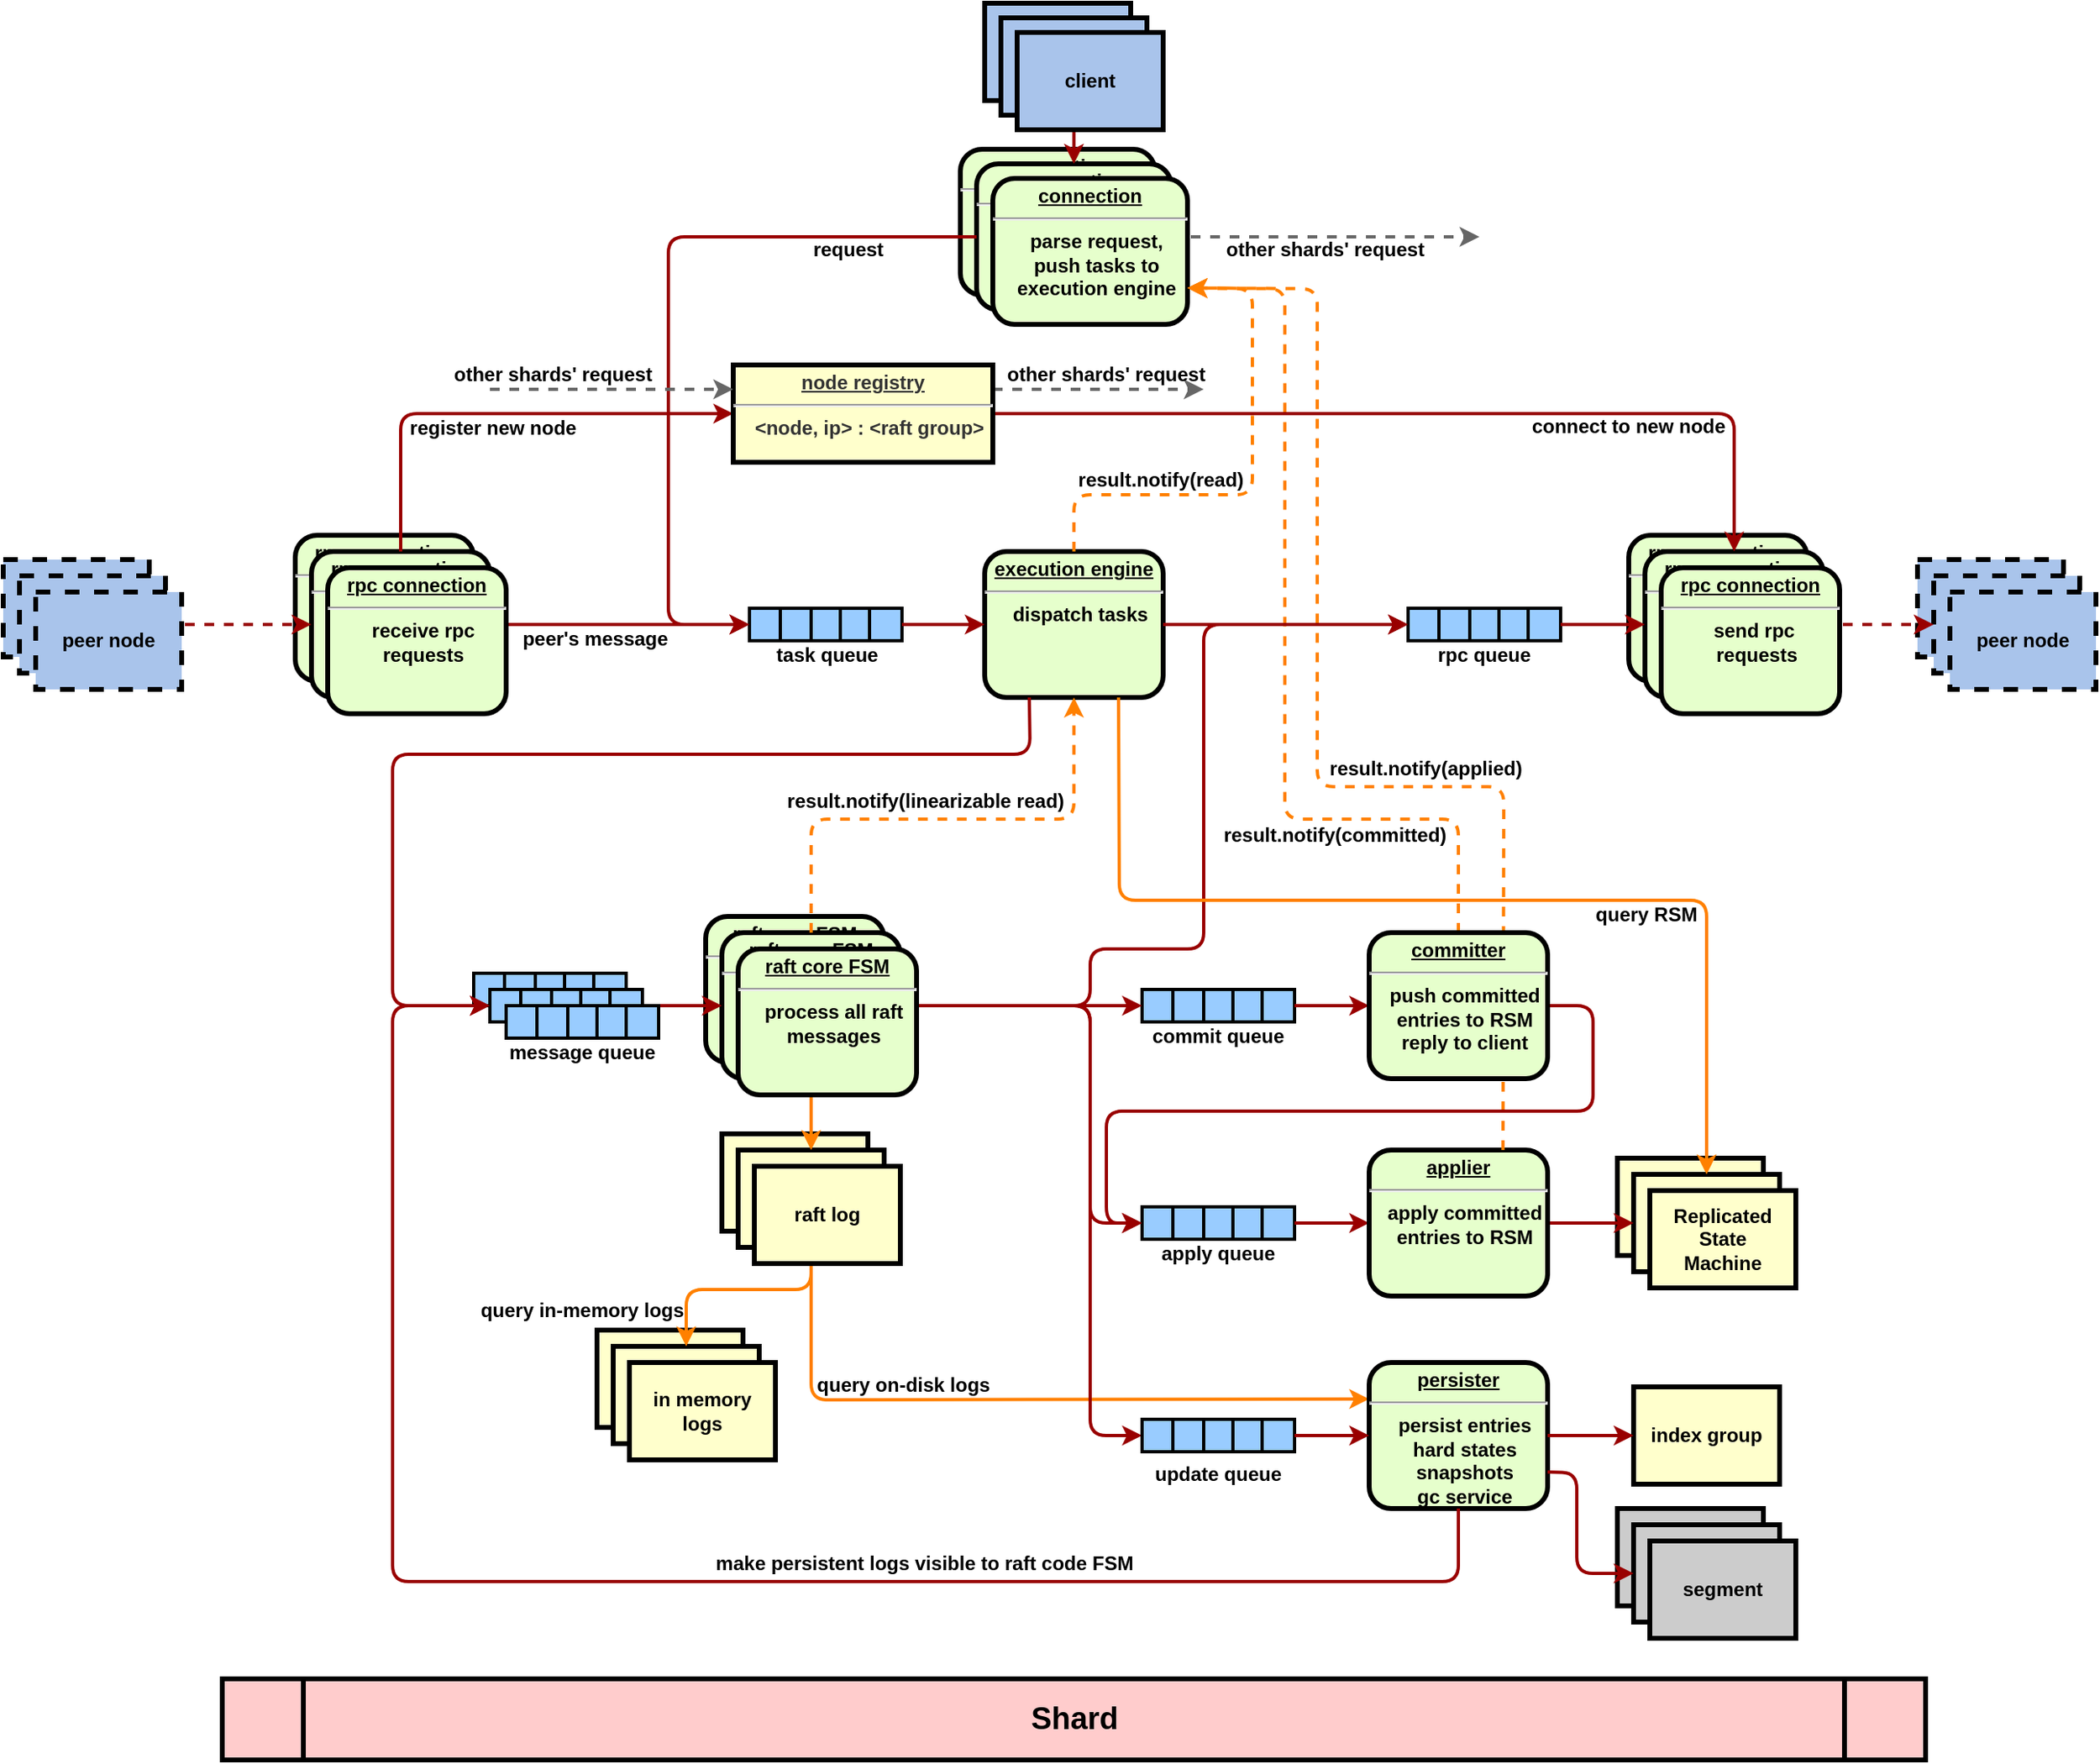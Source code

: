 <mxfile version="16.0.2" type="device" pages="4"><diagram name="overall" id="c7558073-3199-34d8-9f00-42111426c3f3"><mxGraphModel dx="2888" dy="1224" grid="1" gridSize="10" guides="1" tooltips="1" connect="1" arrows="1" fold="1" page="1" pageScale="1" pageWidth="826" pageHeight="1169" background="none" math="0" shadow="0"><root><mxCell id="0"/><mxCell id="1" parent="0"/><mxCell id="9zPn-WSOyoCpv3QmKyz9-7" value="" style="edgeStyle=none;noEdgeStyle=1;strokeColor=#666666;strokeWidth=2;exitX=1;exitY=0.5;exitDx=0;exitDy=0;fillColor=#f5f5f5;dashed=1;" parent="1" source="NBIRsrdH4TEtsrHQu7Le-115" edge="1"><mxGeometry width="100" height="100" relative="1" as="geometry"><mxPoint x="-20" y="278" as="sourcePoint"/><mxPoint x="270" y="174" as="targetPoint"/></mxGeometry></mxCell><mxCell id="ddZmtY0i9iVCVDHwC2jY-174" value="" style="edgeStyle=none;noEdgeStyle=1;strokeColor=#990000;strokeWidth=2;exitX=1;exitY=0.5;exitDx=0;exitDy=0;entryX=0;entryY=0.5;entryDx=0;entryDy=0;" parent="1" source="ddZmtY0i9iVCVDHwC2jY-107" target="ddZmtY0i9iVCVDHwC2jY-164" edge="1"><mxGeometry width="100" height="100" relative="1" as="geometry"><mxPoint x="-7" y="658" as="sourcePoint"/><mxPoint x="142" y="923" as="targetPoint"/><Array as="points"><mxPoint x="30" y="648"/><mxPoint x="30" y="613"/><mxPoint x="100" y="613"/><mxPoint x="100" y="413"/></Array></mxGeometry></mxCell><mxCell id="ddZmtY0i9iVCVDHwC2jY-146" value="" style="edgeStyle=none;noEdgeStyle=1;strokeWidth=2;entryX=0;entryY=0.25;entryDx=0;entryDy=0;strokeColor=#FF8000;exitX=0.5;exitY=1;exitDx=0;exitDy=0;" parent="1" source="ddZmtY0i9iVCVDHwC2jY-135" target="NBIRsrdH4TEtsrHQu7Le-235" edge="1"><mxGeometry width="100" height="100" relative="1" as="geometry"><mxPoint x="-132" y="807" as="sourcePoint"/><mxPoint x="-209" y="868" as="targetPoint"/><Array as="points"><mxPoint x="-142" y="891"/></Array></mxGeometry></mxCell><mxCell id="ddZmtY0i9iVCVDHwC2jY-141" value="" style="edgeStyle=none;noEdgeStyle=1;strokeColor=#990000;strokeWidth=2;exitX=1;exitY=0.5;exitDx=0;exitDy=0;entryX=0;entryY=0.5;entryDx=0;entryDy=0;" parent="1" source="ddZmtY0i9iVCVDHwC2jY-107" target="NBIRsrdH4TEtsrHQu7Le-183" edge="1"><mxGeometry width="100" height="100" relative="1" as="geometry"><mxPoint x="-77" y="658" as="sourcePoint"/><mxPoint x="72" y="658" as="targetPoint"/><Array as="points"><mxPoint x="30" y="648"/><mxPoint x="30" y="782"/></Array></mxGeometry></mxCell><mxCell id="ddZmtY0i9iVCVDHwC2jY-143" value="" style="edgeStyle=none;noEdgeStyle=1;strokeColor=#990000;strokeWidth=2;exitX=1;exitY=0.5;exitDx=0;exitDy=0;entryX=0;entryY=0.5;entryDx=0;entryDy=0;" parent="1" source="ddZmtY0i9iVCVDHwC2jY-107" target="NBIRsrdH4TEtsrHQu7Le-227" edge="1"><mxGeometry width="100" height="100" relative="1" as="geometry"><mxPoint x="-77" y="658" as="sourcePoint"/><mxPoint x="72" y="792" as="targetPoint"/><Array as="points"><mxPoint x="30" y="648"/><mxPoint x="30" y="913"/></Array></mxGeometry></mxCell><mxCell id="NBIRsrdH4TEtsrHQu7Le-240" value="segment" style="whiteSpace=wrap;align=center;verticalAlign=middle;fontStyle=1;strokeWidth=3;fillColor=#CCCCCC;" parent="1" vertex="1"><mxGeometry x="355" y="958" width="90" height="60" as="geometry"/></mxCell><mxCell id="NBIRsrdH4TEtsrHQu7Le-218" value="" style="edgeStyle=none;noEdgeStyle=1;strokeColor=#990000;strokeWidth=2;exitX=1;exitY=0.5;exitDx=0;exitDy=0;entryX=0;entryY=0.5;entryDx=0;entryDy=0;" parent="1" source="NBIRsrdH4TEtsrHQu7Le-216" target="NBIRsrdH4TEtsrHQu7Le-107" edge="1"><mxGeometry width="100" height="100" relative="1" as="geometry"><mxPoint x="77" y="324" as="sourcePoint"/><mxPoint x="-120" y="353" as="targetPoint"/></mxGeometry></mxCell><mxCell id="2" value="&lt;p style=&quot;margin: 0px ; margin-top: 4px ; text-align: center ; text-decoration: underline&quot;&gt;&lt;strong&gt;connection&lt;/strong&gt;&lt;/p&gt;&lt;hr&gt;&lt;p style=&quot;margin: 0px ; margin-left: 8px&quot;&gt;parse request,&lt;/p&gt;&lt;p style=&quot;margin: 0px ; margin-left: 8px&quot;&gt;push tasks to&lt;/p&gt;&lt;p style=&quot;margin: 0px ; margin-left: 8px&quot;&gt;execution&lt;span&gt;&amp;nbsp;engine&lt;/span&gt;&lt;/p&gt;" style="verticalAlign=middle;align=center;overflow=fill;fontSize=12;fontFamily=Helvetica;html=1;rounded=1;fontStyle=1;strokeWidth=3;fillColor=#E6FFCC" parent="1" vertex="1"><mxGeometry x="-50" y="120" width="120" height="90" as="geometry"/></mxCell><mxCell id="4" value="client" style="whiteSpace=wrap;align=center;verticalAlign=middle;fontStyle=1;strokeWidth=3;fillColor=#A9C4EB;" parent="1" vertex="1"><mxGeometry x="-35" y="30" width="90" height="60" as="geometry"/></mxCell><mxCell id="5" value="Shard" style="shape=process;whiteSpace=wrap;align=center;verticalAlign=middle;size=0.048;fontStyle=1;strokeWidth=3;fillColor=#FFCCCC;fontSize=19;" parent="1" vertex="1"><mxGeometry x="-505" y="1063" width="1050" height="50" as="geometry"/></mxCell><mxCell id="NBIRsrdH4TEtsrHQu7Le-106" value="" style="shape=table;html=1;whiteSpace=wrap;startSize=0;container=1;collapsible=0;childLayout=tableLayout;strokeWidth=2;fillColor=#99CCFF;" parent="1" vertex="1"><mxGeometry x="-180" y="403" width="94" height="20" as="geometry"/></mxCell><mxCell id="NBIRsrdH4TEtsrHQu7Le-107" value="" style="shape=partialRectangle;html=1;whiteSpace=wrap;collapsible=0;dropTarget=0;pointerEvents=0;fillColor=none;top=0;left=0;bottom=0;right=0;points=[[0,0.5],[1,0.5]];portConstraint=eastwest;" parent="NBIRsrdH4TEtsrHQu7Le-106" vertex="1"><mxGeometry width="94" height="20" as="geometry"/></mxCell><mxCell id="NBIRsrdH4TEtsrHQu7Le-108" value="" style="shape=partialRectangle;html=1;whiteSpace=wrap;connectable=0;overflow=hidden;fillColor=none;top=0;left=0;bottom=0;right=0;" parent="NBIRsrdH4TEtsrHQu7Le-107" vertex="1"><mxGeometry width="19" height="20" as="geometry"><mxRectangle width="19" height="20" as="alternateBounds"/></mxGeometry></mxCell><mxCell id="NBIRsrdH4TEtsrHQu7Le-109" value="" style="shape=partialRectangle;html=1;whiteSpace=wrap;connectable=0;overflow=hidden;fillColor=none;top=0;left=0;bottom=0;right=0;" parent="NBIRsrdH4TEtsrHQu7Le-107" vertex="1"><mxGeometry x="19" width="19" height="20" as="geometry"><mxRectangle width="19" height="20" as="alternateBounds"/></mxGeometry></mxCell><mxCell id="NBIRsrdH4TEtsrHQu7Le-110" value="" style="shape=partialRectangle;html=1;whiteSpace=wrap;connectable=0;overflow=hidden;fillColor=none;top=0;left=0;bottom=0;right=0;" parent="NBIRsrdH4TEtsrHQu7Le-107" vertex="1"><mxGeometry x="38" width="18" height="20" as="geometry"><mxRectangle width="18" height="20" as="alternateBounds"/></mxGeometry></mxCell><mxCell id="NBIRsrdH4TEtsrHQu7Le-111" value="" style="shape=partialRectangle;html=1;whiteSpace=wrap;connectable=0;overflow=hidden;fillColor=none;top=0;left=0;bottom=0;right=0;" parent="NBIRsrdH4TEtsrHQu7Le-107" vertex="1"><mxGeometry x="56" width="18" height="20" as="geometry"><mxRectangle width="18" height="20" as="alternateBounds"/></mxGeometry></mxCell><mxCell id="NBIRsrdH4TEtsrHQu7Le-112" value="" style="shape=partialRectangle;html=1;whiteSpace=wrap;connectable=0;overflow=hidden;fillColor=none;top=0;left=0;bottom=0;right=0;strokeColor=none;" parent="NBIRsrdH4TEtsrHQu7Le-107" vertex="1"><mxGeometry x="74" width="20" height="20" as="geometry"><mxRectangle width="20" height="20" as="alternateBounds"/></mxGeometry></mxCell><mxCell id="NBIRsrdH4TEtsrHQu7Le-115" value="&lt;p style=&quot;margin: 0px ; margin-top: 4px ; text-align: center ; text-decoration: underline&quot;&gt;&lt;strong&gt;connection&lt;/strong&gt;&lt;/p&gt;&lt;hr&gt;&lt;p style=&quot;margin: 0px ; margin-left: 8px&quot;&gt;parse request,&lt;/p&gt;&lt;p style=&quot;margin: 0px ; margin-left: 8px&quot;&gt;push tasks to&lt;/p&gt;&lt;p style=&quot;margin: 0px ; margin-left: 8px&quot;&gt;execution&lt;span&gt;&amp;nbsp;engine&lt;/span&gt;&lt;/p&gt;" style="verticalAlign=middle;align=center;overflow=fill;fontSize=12;fontFamily=Helvetica;html=1;rounded=1;fontStyle=1;strokeWidth=3;fillColor=#E6FFCC" parent="1" vertex="1"><mxGeometry x="-40" y="129" width="120" height="90" as="geometry"/></mxCell><mxCell id="NBIRsrdH4TEtsrHQu7Le-116" value="client" style="whiteSpace=wrap;align=center;verticalAlign=middle;fontStyle=1;strokeWidth=3;fillColor=#A9C4EB;" parent="1" vertex="1"><mxGeometry x="-25" y="39" width="90" height="60" as="geometry"/></mxCell><mxCell id="NBIRsrdH4TEtsrHQu7Le-117" value="" style="edgeStyle=none;noEdgeStyle=1;strokeColor=#990000;strokeWidth=2" parent="1" source="NBIRsrdH4TEtsrHQu7Le-116" target="NBIRsrdH4TEtsrHQu7Le-115" edge="1"><mxGeometry width="100" height="100" relative="1" as="geometry"><mxPoint x="735" y="128" as="sourcePoint"/><mxPoint x="835" y="28" as="targetPoint"/></mxGeometry></mxCell><mxCell id="NBIRsrdH4TEtsrHQu7Le-118" value="&lt;p style=&quot;margin: 0px ; margin-top: 4px ; text-align: center ; text-decoration: underline&quot;&gt;&lt;strong&gt;connection&lt;/strong&gt;&lt;/p&gt;&lt;hr&gt;&lt;p style=&quot;margin: 0px ; margin-left: 8px&quot;&gt;parse request,&lt;/p&gt;&lt;p style=&quot;margin: 0px ; margin-left: 8px&quot;&gt;push tasks to&lt;/p&gt;&lt;p style=&quot;margin: 0px ; margin-left: 8px&quot;&gt;execution&lt;span&gt;&amp;nbsp;engine&lt;/span&gt;&lt;/p&gt;" style="verticalAlign=middle;align=center;overflow=fill;fontSize=12;fontFamily=Helvetica;html=1;rounded=1;fontStyle=1;strokeWidth=3;fillColor=#E6FFCC" parent="1" vertex="1"><mxGeometry x="-30" y="138" width="120" height="90" as="geometry"/></mxCell><mxCell id="NBIRsrdH4TEtsrHQu7Le-119" value="client" style="whiteSpace=wrap;align=center;verticalAlign=middle;fontStyle=1;strokeWidth=3;fillColor=#A9C4EB;" parent="1" vertex="1"><mxGeometry x="-15" y="48" width="90" height="60" as="geometry"/></mxCell><mxCell id="NBIRsrdH4TEtsrHQu7Le-126" value="&lt;p style=&quot;margin: 0px ; margin-top: 4px ; text-align: center ; text-decoration: underline&quot;&gt;&lt;strong&gt;rpc connection&lt;/strong&gt;&lt;/p&gt;&lt;hr&gt;&lt;p style=&quot;margin: 0px ; margin-left: 8px&quot;&gt;receive rpc&lt;/p&gt;&lt;p style=&quot;margin: 0px ; margin-left: 8px&quot;&gt;requests&lt;/p&gt;" style="verticalAlign=middle;align=center;overflow=fill;fontSize=12;fontFamily=Helvetica;html=1;rounded=1;fontStyle=1;strokeWidth=3;fillColor=#E6FFCC" parent="1" vertex="1"><mxGeometry x="-460" y="358" width="110" height="90" as="geometry"/></mxCell><mxCell id="NBIRsrdH4TEtsrHQu7Le-145" value="Replicated&#10;State&#10;Machine" style="whiteSpace=wrap;align=center;verticalAlign=middle;fontStyle=1;strokeWidth=3;fillColor=#FFFFCC" parent="1" vertex="1"><mxGeometry x="355" y="742.0" width="90" height="60" as="geometry"/></mxCell><mxCell id="NBIRsrdH4TEtsrHQu7Le-162" value="" style="shape=table;html=1;whiteSpace=wrap;startSize=0;container=1;collapsible=0;childLayout=tableLayout;strokeWidth=2;fillColor=#99CCFF;" parent="1" vertex="1"><mxGeometry x="62" y="638" width="94" height="20" as="geometry"/></mxCell><mxCell id="NBIRsrdH4TEtsrHQu7Le-163" value="" style="shape=partialRectangle;html=1;whiteSpace=wrap;collapsible=0;dropTarget=0;pointerEvents=0;fillColor=none;top=0;left=0;bottom=0;right=0;points=[[0,0.5],[1,0.5]];portConstraint=eastwest;" parent="NBIRsrdH4TEtsrHQu7Le-162" vertex="1"><mxGeometry width="94" height="20" as="geometry"/></mxCell><mxCell id="NBIRsrdH4TEtsrHQu7Le-164" value="" style="shape=partialRectangle;html=1;whiteSpace=wrap;connectable=0;overflow=hidden;fillColor=none;top=0;left=0;bottom=0;right=0;" parent="NBIRsrdH4TEtsrHQu7Le-163" vertex="1"><mxGeometry width="19" height="20" as="geometry"><mxRectangle width="19" height="20" as="alternateBounds"/></mxGeometry></mxCell><mxCell id="NBIRsrdH4TEtsrHQu7Le-165" value="" style="shape=partialRectangle;html=1;whiteSpace=wrap;connectable=0;overflow=hidden;fillColor=none;top=0;left=0;bottom=0;right=0;" parent="NBIRsrdH4TEtsrHQu7Le-163" vertex="1"><mxGeometry x="19" width="19" height="20" as="geometry"><mxRectangle width="19" height="20" as="alternateBounds"/></mxGeometry></mxCell><mxCell id="NBIRsrdH4TEtsrHQu7Le-166" value="" style="shape=partialRectangle;html=1;whiteSpace=wrap;connectable=0;overflow=hidden;fillColor=none;top=0;left=0;bottom=0;right=0;" parent="NBIRsrdH4TEtsrHQu7Le-163" vertex="1"><mxGeometry x="38" width="18" height="20" as="geometry"><mxRectangle width="18" height="20" as="alternateBounds"/></mxGeometry></mxCell><mxCell id="NBIRsrdH4TEtsrHQu7Le-167" value="" style="shape=partialRectangle;html=1;whiteSpace=wrap;connectable=0;overflow=hidden;fillColor=none;top=0;left=0;bottom=0;right=0;" parent="NBIRsrdH4TEtsrHQu7Le-163" vertex="1"><mxGeometry x="56" width="18" height="20" as="geometry"><mxRectangle width="18" height="20" as="alternateBounds"/></mxGeometry></mxCell><mxCell id="NBIRsrdH4TEtsrHQu7Le-168" value="" style="shape=partialRectangle;html=1;whiteSpace=wrap;connectable=0;overflow=hidden;fillColor=none;top=0;left=0;bottom=0;right=0;strokeColor=none;" parent="NBIRsrdH4TEtsrHQu7Le-163" vertex="1"><mxGeometry x="74" width="20" height="20" as="geometry"><mxRectangle width="20" height="20" as="alternateBounds"/></mxGeometry></mxCell><mxCell id="NBIRsrdH4TEtsrHQu7Le-169" value="" style="edgeStyle=none;noEdgeStyle=1;strokeColor=#990000;strokeWidth=2;exitX=1;exitY=0.5;exitDx=0;exitDy=0;entryX=0;entryY=0.5;entryDx=0;entryDy=0;" parent="1" source="ddZmtY0i9iVCVDHwC2jY-107" target="NBIRsrdH4TEtsrHQu7Le-163" edge="1"><mxGeometry width="100" height="100" relative="1" as="geometry"><mxPoint x="-15" y="623" as="sourcePoint"/><mxPoint x="35" y="623" as="targetPoint"/></mxGeometry></mxCell><mxCell id="NBIRsrdH4TEtsrHQu7Le-170" value="commit queue" style="text;spacingTop=-5;align=center;strokeWidth=1;fontStyle=1" parent="1" vertex="1"><mxGeometry x="94" y="658" width="30" height="20" as="geometry"/></mxCell><mxCell id="NBIRsrdH4TEtsrHQu7Le-172" value="" style="edgeStyle=none;noEdgeStyle=1;strokeColor=#990000;strokeWidth=2;entryX=0;entryY=0.5;entryDx=0;entryDy=0;exitX=1;exitY=0.5;exitDx=0;exitDy=0;" parent="1" source="NBIRsrdH4TEtsrHQu7Le-163" target="NBIRsrdH4TEtsrHQu7Le-171" edge="1"><mxGeometry width="100" height="100" relative="1" as="geometry"><mxPoint x="182" y="628" as="sourcePoint"/><mxPoint x="-104" y="658" as="targetPoint"/></mxGeometry></mxCell><mxCell id="NBIRsrdH4TEtsrHQu7Le-173" value="" style="edgeStyle=none;noEdgeStyle=1;strokeColor=#FF8000;strokeWidth=2;exitX=0.5;exitY=0;exitDx=0;exitDy=0;entryX=1;entryY=0.75;entryDx=0;entryDy=0;dashed=1;" parent="1" source="NBIRsrdH4TEtsrHQu7Le-171" target="NBIRsrdH4TEtsrHQu7Le-118" edge="1"><mxGeometry width="100" height="100" relative="1" as="geometry"><mxPoint x="-20" y="633" as="sourcePoint"/><mxPoint x="-56" y="633" as="targetPoint"/><Array as="points"><mxPoint x="257" y="533"/><mxPoint x="150" y="533"/><mxPoint x="150" y="206"/></Array></mxGeometry></mxCell><mxCell id="NBIRsrdH4TEtsrHQu7Le-174" value="result.notify(committed)" style="text;spacingTop=-5;align=center;strokeWidth=1;fontStyle=1" parent="1" vertex="1"><mxGeometry x="166" y="534" width="30" height="20" as="geometry"/></mxCell><mxCell id="NBIRsrdH4TEtsrHQu7Le-182" value="" style="shape=table;html=1;whiteSpace=wrap;startSize=0;container=1;collapsible=0;childLayout=tableLayout;strokeWidth=2;fillColor=#99CCFF;" parent="1" vertex="1"><mxGeometry x="62" y="772" width="94" height="20" as="geometry"/></mxCell><mxCell id="NBIRsrdH4TEtsrHQu7Le-183" value="" style="shape=partialRectangle;html=1;whiteSpace=wrap;collapsible=0;dropTarget=0;pointerEvents=0;fillColor=none;top=0;left=0;bottom=0;right=0;points=[[0,0.5],[1,0.5]];portConstraint=eastwest;" parent="NBIRsrdH4TEtsrHQu7Le-182" vertex="1"><mxGeometry width="94" height="20" as="geometry"/></mxCell><mxCell id="NBIRsrdH4TEtsrHQu7Le-184" value="" style="shape=partialRectangle;html=1;whiteSpace=wrap;connectable=0;overflow=hidden;fillColor=none;top=0;left=0;bottom=0;right=0;" parent="NBIRsrdH4TEtsrHQu7Le-183" vertex="1"><mxGeometry width="19" height="20" as="geometry"><mxRectangle width="19" height="20" as="alternateBounds"/></mxGeometry></mxCell><mxCell id="NBIRsrdH4TEtsrHQu7Le-185" value="" style="shape=partialRectangle;html=1;whiteSpace=wrap;connectable=0;overflow=hidden;fillColor=none;top=0;left=0;bottom=0;right=0;" parent="NBIRsrdH4TEtsrHQu7Le-183" vertex="1"><mxGeometry x="19" width="19" height="20" as="geometry"><mxRectangle width="19" height="20" as="alternateBounds"/></mxGeometry></mxCell><mxCell id="NBIRsrdH4TEtsrHQu7Le-186" value="" style="shape=partialRectangle;html=1;whiteSpace=wrap;connectable=0;overflow=hidden;fillColor=none;top=0;left=0;bottom=0;right=0;" parent="NBIRsrdH4TEtsrHQu7Le-183" vertex="1"><mxGeometry x="38" width="18" height="20" as="geometry"><mxRectangle width="18" height="20" as="alternateBounds"/></mxGeometry></mxCell><mxCell id="NBIRsrdH4TEtsrHQu7Le-187" value="" style="shape=partialRectangle;html=1;whiteSpace=wrap;connectable=0;overflow=hidden;fillColor=none;top=0;left=0;bottom=0;right=0;" parent="NBIRsrdH4TEtsrHQu7Le-183" vertex="1"><mxGeometry x="56" width="18" height="20" as="geometry"><mxRectangle width="18" height="20" as="alternateBounds"/></mxGeometry></mxCell><mxCell id="NBIRsrdH4TEtsrHQu7Le-188" value="" style="shape=partialRectangle;html=1;whiteSpace=wrap;connectable=0;overflow=hidden;fillColor=none;top=0;left=0;bottom=0;right=0;strokeColor=none;" parent="NBIRsrdH4TEtsrHQu7Le-183" vertex="1"><mxGeometry x="74" width="20" height="20" as="geometry"><mxRectangle width="20" height="20" as="alternateBounds"/></mxGeometry></mxCell><mxCell id="NBIRsrdH4TEtsrHQu7Le-189" value="apply queue" style="text;spacingTop=-5;align=center;strokeWidth=1;fontStyle=1" parent="1" vertex="1"><mxGeometry x="94" y="792" width="30" height="20" as="geometry"/></mxCell><mxCell id="NBIRsrdH4TEtsrHQu7Le-192" value="" style="edgeStyle=none;noEdgeStyle=1;strokeColor=#990000;strokeWidth=2;entryX=0;entryY=0.5;entryDx=0;entryDy=0;exitX=1;exitY=0.5;exitDx=0;exitDy=0;" parent="1" source="NBIRsrdH4TEtsrHQu7Le-183" target="NBIRsrdH4TEtsrHQu7Le-191" edge="1"><mxGeometry width="100" height="100" relative="1" as="geometry"><mxPoint x="-84" y="672" as="sourcePoint"/><mxPoint x="-38" y="672" as="targetPoint"/></mxGeometry></mxCell><mxCell id="NBIRsrdH4TEtsrHQu7Le-193" value="Replicated&#10;State&#10;Machine" style="whiteSpace=wrap;align=center;verticalAlign=middle;fontStyle=1;strokeWidth=3;fillColor=#FFFFCC" parent="1" vertex="1"><mxGeometry x="365" y="752.0" width="90" height="60" as="geometry"/></mxCell><mxCell id="NBIRsrdH4TEtsrHQu7Le-194" value="Replicated&#10;State&#10;Machine" style="whiteSpace=wrap;align=center;verticalAlign=middle;fontStyle=1;strokeWidth=3;fillColor=#FFFFCC" parent="1" vertex="1"><mxGeometry x="375" y="762.0" width="90" height="60" as="geometry"/></mxCell><mxCell id="NBIRsrdH4TEtsrHQu7Le-125" value="&lt;p style=&quot;margin: 0px ; margin-top: 4px ; text-align: center ; text-decoration: underline&quot;&gt;&lt;strong&gt;execution engine&lt;br&gt;&lt;/strong&gt;&lt;/p&gt;&lt;hr&gt;&lt;p style=&quot;margin: 0px ; margin-left: 8px&quot;&gt;dispatch tasks&lt;/p&gt;" style="verticalAlign=middle;align=center;overflow=fill;fontSize=12;fontFamily=Helvetica;html=1;rounded=1;fontStyle=1;strokeWidth=3;fillColor=#E6FFCC" parent="1" vertex="1"><mxGeometry x="-35" y="368" width="110" height="90" as="geometry"/></mxCell><mxCell id="NBIRsrdH4TEtsrHQu7Le-199" value="" style="edgeStyle=none;noEdgeStyle=1;strokeColor=#990000;strokeWidth=2;entryX=0;entryY=0.5;entryDx=0;entryDy=0;exitX=1;exitY=0.5;exitDx=0;exitDy=0;" parent="1" source="NBIRsrdH4TEtsrHQu7Le-191" target="NBIRsrdH4TEtsrHQu7Le-193" edge="1"><mxGeometry width="100" height="100" relative="1" as="geometry"><mxPoint x="166" y="792" as="sourcePoint"/><mxPoint x="212" y="792" as="targetPoint"/></mxGeometry></mxCell><mxCell id="NBIRsrdH4TEtsrHQu7Le-191" value="&lt;p style=&quot;margin: 0px ; margin-top: 4px ; text-align: center ; text-decoration: underline&quot;&gt;applier&lt;/p&gt;&lt;hr&gt;&lt;p style=&quot;margin: 0px ; margin-left: 8px&quot;&gt;apply committed&lt;/p&gt;&lt;p style=&quot;margin: 0px ; margin-left: 8px&quot;&gt;entries to RSM&lt;/p&gt;" style="verticalAlign=middle;align=center;overflow=fill;fontSize=12;fontFamily=Helvetica;html=1;rounded=1;fontStyle=1;strokeWidth=3;fillColor=#E6FFCC" parent="1" vertex="1"><mxGeometry x="202" y="737" width="110" height="90" as="geometry"/></mxCell><mxCell id="NBIRsrdH4TEtsrHQu7Le-204" value="" style="edgeStyle=none;noEdgeStyle=1;strokeColor=#FF8000;strokeWidth=2;entryX=1;entryY=0.75;entryDx=0;entryDy=0;dashed=1;exitX=0.75;exitY=0;exitDx=0;exitDy=0;" parent="1" source="NBIRsrdH4TEtsrHQu7Le-191" target="NBIRsrdH4TEtsrHQu7Le-118" edge="1"><mxGeometry width="100" height="100" relative="1" as="geometry"><mxPoint x="420" y="693" as="sourcePoint"/><mxPoint x="100" y="193" as="targetPoint"/><Array as="points"><mxPoint x="285" y="513"/><mxPoint x="170" y="513"/><mxPoint x="170" y="206"/></Array></mxGeometry></mxCell><mxCell id="NBIRsrdH4TEtsrHQu7Le-205" value="result.notify(applied)" style="text;spacingTop=-5;align=center;strokeWidth=1;fontStyle=1" parent="1" vertex="1"><mxGeometry x="222" y="493" width="30" height="20" as="geometry"/></mxCell><mxCell id="NBIRsrdH4TEtsrHQu7Le-208" value="" style="edgeStyle=none;noEdgeStyle=1;strokeColor=#990000;strokeWidth=2;exitX=1;exitY=0.5;exitDx=0;exitDy=0;entryX=0;entryY=0.5;entryDx=0;entryDy=0;" parent="1" source="NBIRsrdH4TEtsrHQu7Le-107" target="NBIRsrdH4TEtsrHQu7Le-125" edge="1"><mxGeometry width="100" height="100" relative="1" as="geometry"><mxPoint x="-17" y="324" as="sourcePoint"/><mxPoint x="120" y="363" as="targetPoint"/></mxGeometry></mxCell><mxCell id="NBIRsrdH4TEtsrHQu7Le-216" value="&lt;p style=&quot;margin: 0px ; margin-top: 4px ; text-align: center ; text-decoration: underline&quot;&gt;&lt;strong&gt;rpc connection&lt;/strong&gt;&lt;/p&gt;&lt;hr&gt;&lt;p style=&quot;margin: 0px ; margin-left: 8px&quot;&gt;receive rpc&lt;/p&gt;&lt;p style=&quot;margin: 0px ; margin-left: 8px&quot;&gt;requests&lt;/p&gt;" style="verticalAlign=middle;align=center;overflow=fill;fontSize=12;fontFamily=Helvetica;html=1;rounded=1;fontStyle=1;strokeWidth=3;fillColor=#E6FFCC" parent="1" vertex="1"><mxGeometry x="-450" y="368" width="110" height="90" as="geometry"/></mxCell><mxCell id="NBIRsrdH4TEtsrHQu7Le-217" value="&lt;p style=&quot;margin: 0px ; margin-top: 4px ; text-align: center ; text-decoration: underline&quot;&gt;&lt;strong&gt;rpc connection&lt;/strong&gt;&lt;/p&gt;&lt;hr&gt;&lt;p style=&quot;margin: 0px ; margin-left: 8px&quot;&gt;receive rpc&lt;/p&gt;&lt;p style=&quot;margin: 0px ; margin-left: 8px&quot;&gt;requests&lt;/p&gt;" style="verticalAlign=middle;align=center;overflow=fill;fontSize=12;fontFamily=Helvetica;html=1;rounded=1;fontStyle=1;strokeWidth=3;fillColor=#E6FFCC" parent="1" vertex="1"><mxGeometry x="-440" y="378" width="110" height="90" as="geometry"/></mxCell><mxCell id="NBIRsrdH4TEtsrHQu7Le-220" value="request" style="text;spacingTop=-5;align=center;strokeWidth=1;fontStyle=1" parent="1" vertex="1"><mxGeometry x="-134" y="173" width="30" height="20" as="geometry"/></mxCell><mxCell id="NBIRsrdH4TEtsrHQu7Le-221" value="peer's message" style="text;spacingTop=-5;align=center;strokeWidth=1;fontStyle=1" parent="1" vertex="1"><mxGeometry x="-290" y="413" width="30" height="20" as="geometry"/></mxCell><mxCell id="NBIRsrdH4TEtsrHQu7Le-222" value="peer node" style="whiteSpace=wrap;align=center;verticalAlign=middle;fontStyle=1;strokeWidth=3;fillColor=#A9C4EB;dashed=1;" parent="1" vertex="1"><mxGeometry x="-640" y="373" width="90" height="60" as="geometry"/></mxCell><mxCell id="NBIRsrdH4TEtsrHQu7Le-223" value="peer node" style="whiteSpace=wrap;align=center;verticalAlign=middle;fontStyle=1;strokeWidth=3;fillColor=#A9C4EB;dashed=1;" parent="1" vertex="1"><mxGeometry x="-630" y="383" width="90" height="60" as="geometry"/></mxCell><mxCell id="NBIRsrdH4TEtsrHQu7Le-225" value="" style="edgeStyle=none;noEdgeStyle=1;strokeColor=#990000;strokeWidth=2;exitX=1;exitY=0.5;exitDx=0;exitDy=0;entryX=0;entryY=0.5;entryDx=0;entryDy=0;dashed=1;" parent="1" source="NBIRsrdH4TEtsrHQu7Le-223" target="NBIRsrdH4TEtsrHQu7Le-216" edge="1"><mxGeometry width="100" height="100" relative="1" as="geometry"><mxPoint x="-330" y="423" as="sourcePoint"/><mxPoint x="-117" y="423" as="targetPoint"/></mxGeometry></mxCell><mxCell id="NBIRsrdH4TEtsrHQu7Le-224" value="peer node" style="whiteSpace=wrap;align=center;verticalAlign=middle;fontStyle=1;strokeWidth=3;fillColor=#A9C4EB;dashed=1;" parent="1" vertex="1"><mxGeometry x="-620" y="393" width="90" height="60" as="geometry"/></mxCell><mxCell id="NBIRsrdH4TEtsrHQu7Le-226" value="" style="shape=table;html=1;whiteSpace=wrap;startSize=0;container=1;collapsible=0;childLayout=tableLayout;strokeWidth=2;fillColor=#99CCFF;" parent="1" vertex="1"><mxGeometry x="62" y="903" width="94" height="20" as="geometry"/></mxCell><mxCell id="NBIRsrdH4TEtsrHQu7Le-227" value="" style="shape=partialRectangle;html=1;whiteSpace=wrap;collapsible=0;dropTarget=0;pointerEvents=0;fillColor=none;top=0;left=0;bottom=0;right=0;points=[[0,0.5],[1,0.5]];portConstraint=eastwest;" parent="NBIRsrdH4TEtsrHQu7Le-226" vertex="1"><mxGeometry width="94" height="20" as="geometry"/></mxCell><mxCell id="NBIRsrdH4TEtsrHQu7Le-228" value="" style="shape=partialRectangle;html=1;whiteSpace=wrap;connectable=0;overflow=hidden;fillColor=none;top=0;left=0;bottom=0;right=0;" parent="NBIRsrdH4TEtsrHQu7Le-227" vertex="1"><mxGeometry width="19" height="20" as="geometry"><mxRectangle width="19" height="20" as="alternateBounds"/></mxGeometry></mxCell><mxCell id="NBIRsrdH4TEtsrHQu7Le-229" value="" style="shape=partialRectangle;html=1;whiteSpace=wrap;connectable=0;overflow=hidden;fillColor=none;top=0;left=0;bottom=0;right=0;" parent="NBIRsrdH4TEtsrHQu7Le-227" vertex="1"><mxGeometry x="19" width="19" height="20" as="geometry"><mxRectangle width="19" height="20" as="alternateBounds"/></mxGeometry></mxCell><mxCell id="NBIRsrdH4TEtsrHQu7Le-230" value="" style="shape=partialRectangle;html=1;whiteSpace=wrap;connectable=0;overflow=hidden;fillColor=none;top=0;left=0;bottom=0;right=0;" parent="NBIRsrdH4TEtsrHQu7Le-227" vertex="1"><mxGeometry x="38" width="18" height="20" as="geometry"><mxRectangle width="18" height="20" as="alternateBounds"/></mxGeometry></mxCell><mxCell id="NBIRsrdH4TEtsrHQu7Le-231" value="" style="shape=partialRectangle;html=1;whiteSpace=wrap;connectable=0;overflow=hidden;fillColor=none;top=0;left=0;bottom=0;right=0;" parent="NBIRsrdH4TEtsrHQu7Le-227" vertex="1"><mxGeometry x="56" width="18" height="20" as="geometry"><mxRectangle width="18" height="20" as="alternateBounds"/></mxGeometry></mxCell><mxCell id="NBIRsrdH4TEtsrHQu7Le-232" value="" style="shape=partialRectangle;html=1;whiteSpace=wrap;connectable=0;overflow=hidden;fillColor=none;top=0;left=0;bottom=0;right=0;strokeColor=none;" parent="NBIRsrdH4TEtsrHQu7Le-227" vertex="1"><mxGeometry x="74" width="20" height="20" as="geometry"><mxRectangle width="20" height="20" as="alternateBounds"/></mxGeometry></mxCell><mxCell id="NBIRsrdH4TEtsrHQu7Le-233" value="update queue" style="text;spacingTop=-5;align=center;strokeWidth=1;fontStyle=1" parent="1" vertex="1"><mxGeometry x="94" y="928" width="30" height="20" as="geometry"/></mxCell><mxCell id="NBIRsrdH4TEtsrHQu7Le-235" value="&lt;p style=&quot;margin: 0px ; margin-top: 4px ; text-align: center ; text-decoration: underline&quot;&gt;persister&lt;/p&gt;&lt;hr&gt;&lt;p style=&quot;margin: 0px ; margin-left: 8px&quot;&gt;persist entries&lt;/p&gt;&lt;p style=&quot;margin: 0px ; margin-left: 8px&quot;&gt;hard states&lt;/p&gt;&lt;p style=&quot;margin: 0px ; margin-left: 8px&quot;&gt;snapshots&lt;/p&gt;&lt;p style=&quot;margin: 0px ; margin-left: 8px&quot;&gt;gc service&lt;/p&gt;" style="verticalAlign=middle;align=center;overflow=fill;fontSize=12;fontFamily=Helvetica;html=1;rounded=1;fontStyle=1;strokeWidth=3;fillColor=#E6FFCC" parent="1" vertex="1"><mxGeometry x="202" y="868" width="110" height="90" as="geometry"/></mxCell><mxCell id="NBIRsrdH4TEtsrHQu7Le-236" value="" style="edgeStyle=none;noEdgeStyle=1;strokeColor=#990000;strokeWidth=2;entryX=0;entryY=0.5;entryDx=0;entryDy=0;exitX=1;exitY=0.5;exitDx=0;exitDy=0;" parent="1" source="NBIRsrdH4TEtsrHQu7Le-227" target="NBIRsrdH4TEtsrHQu7Le-235" edge="1"><mxGeometry width="100" height="100" relative="1" as="geometry"><mxPoint x="166" y="763" as="sourcePoint"/><mxPoint x="212" y="763" as="targetPoint"/></mxGeometry></mxCell><mxCell id="NBIRsrdH4TEtsrHQu7Le-237" value="index group" style="whiteSpace=wrap;align=center;verticalAlign=middle;fontStyle=1;strokeWidth=3;fillColor=#FFFFCC;" parent="1" vertex="1"><mxGeometry x="365" y="883" width="90" height="60" as="geometry"/></mxCell><mxCell id="NBIRsrdH4TEtsrHQu7Le-238" value="segment" style="whiteSpace=wrap;align=center;verticalAlign=middle;fontStyle=1;strokeWidth=3;fillColor=#CCCCCC;" parent="1" vertex="1"><mxGeometry x="365" y="968" width="90" height="60" as="geometry"/></mxCell><mxCell id="NBIRsrdH4TEtsrHQu7Le-239" value="segment" style="whiteSpace=wrap;align=center;verticalAlign=middle;fontStyle=1;strokeWidth=3;fillColor=#CCCCCC;" parent="1" vertex="1"><mxGeometry x="375" y="978" width="90" height="60" as="geometry"/></mxCell><mxCell id="NBIRsrdH4TEtsrHQu7Le-241" value="" style="edgeStyle=none;noEdgeStyle=1;strokeColor=#990000;strokeWidth=2;entryX=0;entryY=0.5;entryDx=0;entryDy=0;exitX=1;exitY=0.5;exitDx=0;exitDy=0;" parent="1" source="NBIRsrdH4TEtsrHQu7Le-235" target="NBIRsrdH4TEtsrHQu7Le-237" edge="1"><mxGeometry width="100" height="100" relative="1" as="geometry"><mxPoint x="166" y="923" as="sourcePoint"/><mxPoint x="212" y="923" as="targetPoint"/></mxGeometry></mxCell><mxCell id="NBIRsrdH4TEtsrHQu7Le-242" value="" style="edgeStyle=none;noEdgeStyle=1;strokeColor=#990000;strokeWidth=2;entryX=0;entryY=0.5;entryDx=0;entryDy=0;exitX=1;exitY=0.75;exitDx=0;exitDy=0;" parent="1" source="NBIRsrdH4TEtsrHQu7Le-235" target="NBIRsrdH4TEtsrHQu7Le-238" edge="1"><mxGeometry width="100" height="100" relative="1" as="geometry"><mxPoint x="342" y="913" as="sourcePoint"/><mxPoint x="382" y="883" as="targetPoint"/><Array as="points"><mxPoint x="330" y="936"/><mxPoint x="330" y="998"/></Array></mxGeometry></mxCell><mxCell id="NBIRsrdH4TEtsrHQu7Le-250" value="in memory logs" style="whiteSpace=wrap;align=center;verticalAlign=middle;fontStyle=1;strokeWidth=3;fillColor=#FFFFCC;" parent="1" vertex="1"><mxGeometry x="-274" y="848" width="90" height="60" as="geometry"/></mxCell><mxCell id="ddZmtY0i9iVCVDHwC2jY-52" value="&lt;p style=&quot;margin: 0px ; margin-top: 4px ; text-align: center ; text-decoration: underline&quot;&gt;raft core FSM&lt;/p&gt;&lt;hr&gt;&lt;p style=&quot;margin: 0px ; margin-left: 8px&quot;&gt;process all raft&lt;/p&gt;&lt;p style=&quot;margin: 0px ; margin-left: 8px&quot;&gt;messages&lt;/p&gt;" style="verticalAlign=middle;align=center;overflow=fill;fontSize=12;fontFamily=Helvetica;html=1;rounded=1;fontStyle=1;strokeWidth=3;fillColor=#E6FFCC" parent="1" vertex="1"><mxGeometry x="-207" y="593" width="110" height="90" as="geometry"/></mxCell><mxCell id="ddZmtY0i9iVCVDHwC2jY-54" value="" style="shape=table;html=1;whiteSpace=wrap;startSize=0;container=1;collapsible=0;childLayout=tableLayout;strokeWidth=2;fillColor=#99CCFF;" parent="1" vertex="1"><mxGeometry x="-350" y="628" width="94" height="20" as="geometry"/></mxCell><mxCell id="ddZmtY0i9iVCVDHwC2jY-55" value="" style="shape=partialRectangle;html=1;whiteSpace=wrap;collapsible=0;dropTarget=0;pointerEvents=0;fillColor=none;top=0;left=0;bottom=0;right=0;points=[[0,0.5],[1,0.5]];portConstraint=eastwest;" parent="ddZmtY0i9iVCVDHwC2jY-54" vertex="1"><mxGeometry width="94" height="20" as="geometry"/></mxCell><mxCell id="ddZmtY0i9iVCVDHwC2jY-56" value="" style="shape=partialRectangle;html=1;whiteSpace=wrap;connectable=0;overflow=hidden;fillColor=none;top=0;left=0;bottom=0;right=0;" parent="ddZmtY0i9iVCVDHwC2jY-55" vertex="1"><mxGeometry width="19" height="20" as="geometry"><mxRectangle width="19" height="20" as="alternateBounds"/></mxGeometry></mxCell><mxCell id="ddZmtY0i9iVCVDHwC2jY-57" value="" style="shape=partialRectangle;html=1;whiteSpace=wrap;connectable=0;overflow=hidden;fillColor=none;top=0;left=0;bottom=0;right=0;" parent="ddZmtY0i9iVCVDHwC2jY-55" vertex="1"><mxGeometry x="19" width="19" height="20" as="geometry"><mxRectangle width="19" height="20" as="alternateBounds"/></mxGeometry></mxCell><mxCell id="ddZmtY0i9iVCVDHwC2jY-58" value="" style="shape=partialRectangle;html=1;whiteSpace=wrap;connectable=0;overflow=hidden;fillColor=none;top=0;left=0;bottom=0;right=0;" parent="ddZmtY0i9iVCVDHwC2jY-55" vertex="1"><mxGeometry x="38" width="18" height="20" as="geometry"><mxRectangle width="18" height="20" as="alternateBounds"/></mxGeometry></mxCell><mxCell id="ddZmtY0i9iVCVDHwC2jY-59" value="" style="shape=partialRectangle;html=1;whiteSpace=wrap;connectable=0;overflow=hidden;fillColor=none;top=0;left=0;bottom=0;right=0;" parent="ddZmtY0i9iVCVDHwC2jY-55" vertex="1"><mxGeometry x="56" width="18" height="20" as="geometry"><mxRectangle width="18" height="20" as="alternateBounds"/></mxGeometry></mxCell><mxCell id="ddZmtY0i9iVCVDHwC2jY-60" value="" style="shape=partialRectangle;html=1;whiteSpace=wrap;connectable=0;overflow=hidden;fillColor=none;top=0;left=0;bottom=0;right=0;strokeColor=none;" parent="ddZmtY0i9iVCVDHwC2jY-55" vertex="1"><mxGeometry x="74" width="20" height="20" as="geometry"><mxRectangle width="20" height="20" as="alternateBounds"/></mxGeometry></mxCell><mxCell id="ddZmtY0i9iVCVDHwC2jY-106" value="" style="edgeStyle=none;noEdgeStyle=1;strokeColor=#990000;strokeWidth=2;entryX=0;entryY=0.5;entryDx=0;entryDy=0;exitX=0.25;exitY=1;exitDx=0;exitDy=0;" parent="1" source="NBIRsrdH4TEtsrHQu7Le-125" target="ddZmtY0i9iVCVDHwC2jY-109" edge="1"><mxGeometry width="100" height="100" relative="1" as="geometry"><mxPoint x="2.5" y="468" as="sourcePoint"/><mxPoint x="30" y="603" as="targetPoint"/><Array as="points"><mxPoint x="-7" y="493"/><mxPoint x="-400" y="493"/><mxPoint x="-400" y="648"/></Array></mxGeometry></mxCell><mxCell id="ddZmtY0i9iVCVDHwC2jY-107" value="&lt;p style=&quot;margin: 0px ; margin-top: 4px ; text-align: center ; text-decoration: underline&quot;&gt;raft core FSM&lt;/p&gt;&lt;hr&gt;&lt;p style=&quot;margin: 0px ; margin-left: 8px&quot;&gt;process all raft&lt;/p&gt;&lt;p style=&quot;margin: 0px ; margin-left: 8px&quot;&gt;messages&lt;/p&gt;" style="verticalAlign=middle;align=center;overflow=fill;fontSize=12;fontFamily=Helvetica;html=1;rounded=1;fontStyle=1;strokeWidth=3;fillColor=#E6FFCC" parent="1" vertex="1"><mxGeometry x="-197" y="603" width="110" height="90" as="geometry"/></mxCell><mxCell id="ddZmtY0i9iVCVDHwC2jY-108" value="" style="shape=table;html=1;whiteSpace=wrap;startSize=0;container=1;collapsible=0;childLayout=tableLayout;strokeWidth=2;fillColor=#99CCFF;" parent="1" vertex="1"><mxGeometry x="-340" y="638" width="94" height="20" as="geometry"/></mxCell><mxCell id="ddZmtY0i9iVCVDHwC2jY-109" value="" style="shape=partialRectangle;html=1;whiteSpace=wrap;collapsible=0;dropTarget=0;pointerEvents=0;fillColor=none;top=0;left=0;bottom=0;right=0;points=[[0,0.5],[1,0.5]];portConstraint=eastwest;" parent="ddZmtY0i9iVCVDHwC2jY-108" vertex="1"><mxGeometry width="94" height="20" as="geometry"/></mxCell><mxCell id="ddZmtY0i9iVCVDHwC2jY-110" value="" style="shape=partialRectangle;html=1;whiteSpace=wrap;connectable=0;overflow=hidden;fillColor=none;top=0;left=0;bottom=0;right=0;" parent="ddZmtY0i9iVCVDHwC2jY-109" vertex="1"><mxGeometry width="19" height="20" as="geometry"><mxRectangle width="19" height="20" as="alternateBounds"/></mxGeometry></mxCell><mxCell id="ddZmtY0i9iVCVDHwC2jY-111" value="" style="shape=partialRectangle;html=1;whiteSpace=wrap;connectable=0;overflow=hidden;fillColor=none;top=0;left=0;bottom=0;right=0;" parent="ddZmtY0i9iVCVDHwC2jY-109" vertex="1"><mxGeometry x="19" width="19" height="20" as="geometry"><mxRectangle width="19" height="20" as="alternateBounds"/></mxGeometry></mxCell><mxCell id="ddZmtY0i9iVCVDHwC2jY-112" value="" style="shape=partialRectangle;html=1;whiteSpace=wrap;connectable=0;overflow=hidden;fillColor=none;top=0;left=0;bottom=0;right=0;" parent="ddZmtY0i9iVCVDHwC2jY-109" vertex="1"><mxGeometry x="38" width="18" height="20" as="geometry"><mxRectangle width="18" height="20" as="alternateBounds"/></mxGeometry></mxCell><mxCell id="ddZmtY0i9iVCVDHwC2jY-113" value="" style="shape=partialRectangle;html=1;whiteSpace=wrap;connectable=0;overflow=hidden;fillColor=none;top=0;left=0;bottom=0;right=0;" parent="ddZmtY0i9iVCVDHwC2jY-109" vertex="1"><mxGeometry x="56" width="18" height="20" as="geometry"><mxRectangle width="18" height="20" as="alternateBounds"/></mxGeometry></mxCell><mxCell id="ddZmtY0i9iVCVDHwC2jY-114" value="" style="shape=partialRectangle;html=1;whiteSpace=wrap;connectable=0;overflow=hidden;fillColor=none;top=0;left=0;bottom=0;right=0;strokeColor=none;" parent="ddZmtY0i9iVCVDHwC2jY-109" vertex="1"><mxGeometry x="74" width="20" height="20" as="geometry"><mxRectangle width="20" height="20" as="alternateBounds"/></mxGeometry></mxCell><mxCell id="ddZmtY0i9iVCVDHwC2jY-115" value="" style="edgeStyle=none;noEdgeStyle=1;strokeColor=#990000;strokeWidth=2;exitX=1;exitY=0.5;exitDx=0;exitDy=0;entryX=0;entryY=0.5;entryDx=0;entryDy=0;" parent="1" source="ddZmtY0i9iVCVDHwC2jY-109" target="ddZmtY0i9iVCVDHwC2jY-107" edge="1"><mxGeometry width="100" height="100" relative="1" as="geometry"><mxPoint x="-136" y="433" as="sourcePoint"/><mxPoint x="-85" y="433" as="targetPoint"/></mxGeometry></mxCell><mxCell id="ddZmtY0i9iVCVDHwC2jY-118" value="" style="shape=table;html=1;whiteSpace=wrap;startSize=0;container=1;collapsible=0;childLayout=tableLayout;strokeWidth=2;fillColor=#99CCFF;" parent="1" vertex="1"><mxGeometry x="-330" y="648" width="94" height="20" as="geometry"/></mxCell><mxCell id="ddZmtY0i9iVCVDHwC2jY-119" value="" style="shape=partialRectangle;html=1;whiteSpace=wrap;collapsible=0;dropTarget=0;pointerEvents=0;fillColor=none;top=0;left=0;bottom=0;right=0;points=[[0,0.5],[1,0.5]];portConstraint=eastwest;" parent="ddZmtY0i9iVCVDHwC2jY-118" vertex="1"><mxGeometry width="94" height="20" as="geometry"/></mxCell><mxCell id="ddZmtY0i9iVCVDHwC2jY-120" value="" style="shape=partialRectangle;html=1;whiteSpace=wrap;connectable=0;overflow=hidden;fillColor=none;top=0;left=0;bottom=0;right=0;" parent="ddZmtY0i9iVCVDHwC2jY-119" vertex="1"><mxGeometry width="19" height="20" as="geometry"><mxRectangle width="19" height="20" as="alternateBounds"/></mxGeometry></mxCell><mxCell id="ddZmtY0i9iVCVDHwC2jY-121" value="" style="shape=partialRectangle;html=1;whiteSpace=wrap;connectable=0;overflow=hidden;fillColor=none;top=0;left=0;bottom=0;right=0;" parent="ddZmtY0i9iVCVDHwC2jY-119" vertex="1"><mxGeometry x="19" width="19" height="20" as="geometry"><mxRectangle width="19" height="20" as="alternateBounds"/></mxGeometry></mxCell><mxCell id="ddZmtY0i9iVCVDHwC2jY-122" value="" style="shape=partialRectangle;html=1;whiteSpace=wrap;connectable=0;overflow=hidden;fillColor=none;top=0;left=0;bottom=0;right=0;" parent="ddZmtY0i9iVCVDHwC2jY-119" vertex="1"><mxGeometry x="38" width="18" height="20" as="geometry"><mxRectangle width="18" height="20" as="alternateBounds"/></mxGeometry></mxCell><mxCell id="ddZmtY0i9iVCVDHwC2jY-123" value="" style="shape=partialRectangle;html=1;whiteSpace=wrap;connectable=0;overflow=hidden;fillColor=none;top=0;left=0;bottom=0;right=0;" parent="ddZmtY0i9iVCVDHwC2jY-119" vertex="1"><mxGeometry x="56" width="18" height="20" as="geometry"><mxRectangle width="18" height="20" as="alternateBounds"/></mxGeometry></mxCell><mxCell id="ddZmtY0i9iVCVDHwC2jY-124" value="" style="shape=partialRectangle;html=1;whiteSpace=wrap;connectable=0;overflow=hidden;fillColor=none;top=0;left=0;bottom=0;right=0;strokeColor=none;" parent="ddZmtY0i9iVCVDHwC2jY-119" vertex="1"><mxGeometry x="74" width="20" height="20" as="geometry"><mxRectangle width="20" height="20" as="alternateBounds"/></mxGeometry></mxCell><mxCell id="ddZmtY0i9iVCVDHwC2jY-126" value="message queue" style="text;spacingTop=-5;align=center;strokeWidth=1;fontStyle=1" parent="1" vertex="1"><mxGeometry x="-298" y="668" width="30" height="20" as="geometry"/></mxCell><mxCell id="ddZmtY0i9iVCVDHwC2jY-127" value="task queue" style="text;spacingTop=-5;align=center;strokeWidth=1;fontStyle=1" parent="1" vertex="1"><mxGeometry x="-147" y="423" width="30" height="20" as="geometry"/></mxCell><mxCell id="ddZmtY0i9iVCVDHwC2jY-131" value="raft log" style="whiteSpace=wrap;align=center;verticalAlign=middle;fontStyle=1;strokeWidth=3;fillColor=#FFFFCC" parent="1" vertex="1"><mxGeometry x="-197" y="727" width="90" height="60" as="geometry"/></mxCell><mxCell id="ddZmtY0i9iVCVDHwC2jY-135" value="raft log" style="whiteSpace=wrap;align=center;verticalAlign=middle;fontStyle=1;strokeWidth=3;fillColor=#FFFFCC" parent="1" vertex="1"><mxGeometry x="-187" y="737" width="90" height="60" as="geometry"/></mxCell><mxCell id="ddZmtY0i9iVCVDHwC2jY-137" value="" style="edgeStyle=none;noEdgeStyle=1;strokeWidth=2;entryX=0.5;entryY=0;entryDx=0;entryDy=0;strokeColor=#FF8000;exitX=0.5;exitY=1;exitDx=0;exitDy=0;" parent="1" source="ddZmtY0i9iVCVDHwC2jY-107" target="ddZmtY0i9iVCVDHwC2jY-135" edge="1"><mxGeometry width="100" height="100" relative="1" as="geometry"><mxPoint x="-18.99" y="452.97" as="sourcePoint"/><mxPoint x="-19.04" y="591.98" as="targetPoint"/></mxGeometry></mxCell><mxCell id="ddZmtY0i9iVCVDHwC2jY-117" value="&lt;p style=&quot;margin: 0px ; margin-top: 4px ; text-align: center ; text-decoration: underline&quot;&gt;raft core FSM&lt;/p&gt;&lt;hr&gt;&lt;p style=&quot;margin: 0px ; margin-left: 8px&quot;&gt;process all raft&lt;/p&gt;&lt;p style=&quot;margin: 0px ; margin-left: 8px&quot;&gt;messages&lt;/p&gt;" style="verticalAlign=middle;align=center;overflow=fill;fontSize=12;fontFamily=Helvetica;html=1;rounded=1;fontStyle=1;strokeWidth=3;fillColor=#E6FFCC" parent="1" vertex="1"><mxGeometry x="-187" y="613" width="110" height="90" as="geometry"/></mxCell><mxCell id="ddZmtY0i9iVCVDHwC2jY-138" value="in memory logs" style="whiteSpace=wrap;align=center;verticalAlign=middle;fontStyle=1;strokeWidth=3;fillColor=#FFFFCC;" parent="1" vertex="1"><mxGeometry x="-264" y="858" width="90" height="60" as="geometry"/></mxCell><mxCell id="ddZmtY0i9iVCVDHwC2jY-139" value="in memory logs" style="whiteSpace=wrap;align=center;verticalAlign=middle;fontStyle=1;strokeWidth=3;fillColor=#FFFFCC;" parent="1" vertex="1"><mxGeometry x="-254" y="868" width="90" height="60" as="geometry"/></mxCell><mxCell id="ddZmtY0i9iVCVDHwC2jY-140" value="" style="edgeStyle=none;noEdgeStyle=1;strokeWidth=2;entryX=0.5;entryY=0;entryDx=0;entryDy=0;strokeColor=#FF8000;exitX=0.5;exitY=1;exitDx=0;exitDy=0;" parent="1" source="ddZmtY0i9iVCVDHwC2jY-135" target="ddZmtY0i9iVCVDHwC2jY-138" edge="1"><mxGeometry width="100" height="100" relative="1" as="geometry"><mxPoint x="-132" y="703" as="sourcePoint"/><mxPoint x="-132" y="747" as="targetPoint"/><Array as="points"><mxPoint x="-142" y="823"/><mxPoint x="-219" y="823"/></Array></mxGeometry></mxCell><mxCell id="ddZmtY0i9iVCVDHwC2jY-136" value="raft log" style="whiteSpace=wrap;align=center;verticalAlign=middle;fontStyle=1;strokeWidth=3;fillColor=#FFFFCC" parent="1" vertex="1"><mxGeometry x="-177" y="747" width="90" height="60" as="geometry"/></mxCell><mxCell id="ddZmtY0i9iVCVDHwC2jY-142" value="" style="edgeStyle=none;noEdgeStyle=1;strokeColor=#990000;strokeWidth=2;exitX=1;exitY=0.5;exitDx=0;exitDy=0;entryX=0;entryY=0.5;entryDx=0;entryDy=0;" parent="1" source="NBIRsrdH4TEtsrHQu7Le-171" target="NBIRsrdH4TEtsrHQu7Le-183" edge="1"><mxGeometry width="100" height="100" relative="1" as="geometry"><mxPoint x="-77" y="658" as="sourcePoint"/><mxPoint x="72" y="792" as="targetPoint"/><Array as="points"><mxPoint x="340" y="648"/><mxPoint x="340" y="713"/><mxPoint x="40" y="713"/><mxPoint x="40" y="782"/></Array></mxGeometry></mxCell><mxCell id="NBIRsrdH4TEtsrHQu7Le-171" value="&lt;p style=&quot;margin: 0px ; margin-top: 4px ; text-align: center ; text-decoration: underline&quot;&gt;committer&lt;/p&gt;&lt;hr&gt;&lt;p style=&quot;margin: 0px ; margin-left: 8px&quot;&gt;push committed&lt;/p&gt;&lt;p style=&quot;margin: 0px ; margin-left: 8px&quot;&gt;entries to RSM&lt;/p&gt;&lt;p style=&quot;margin: 0px ; margin-left: 8px&quot;&gt;reply to client&lt;/p&gt;" style="verticalAlign=middle;align=center;overflow=fill;fontSize=12;fontFamily=Helvetica;html=1;rounded=1;fontStyle=1;strokeWidth=3;fillColor=#E6FFCC" parent="1" vertex="1"><mxGeometry x="202" y="603" width="110" height="90" as="geometry"/></mxCell><mxCell id="ddZmtY0i9iVCVDHwC2jY-144" value="" style="edgeStyle=none;noEdgeStyle=1;strokeColor=#990000;strokeWidth=2;exitX=0.5;exitY=1;exitDx=0;exitDy=0;entryX=0;entryY=0.5;entryDx=0;entryDy=0;" parent="1" source="NBIRsrdH4TEtsrHQu7Le-235" target="ddZmtY0i9iVCVDHwC2jY-109" edge="1"><mxGeometry width="100" height="100" relative="1" as="geometry"><mxPoint x="-77" y="658" as="sourcePoint"/><mxPoint x="72" y="923" as="targetPoint"/><Array as="points"><mxPoint x="257" y="1003"/><mxPoint x="-400" y="1003"/><mxPoint x="-400" y="648"/></Array></mxGeometry></mxCell><mxCell id="ddZmtY0i9iVCVDHwC2jY-145" value="make persistent logs visible to raft code FSM" style="text;spacingTop=-5;align=center;strokeWidth=1;fontStyle=1" parent="1" vertex="1"><mxGeometry x="-87" y="983" width="30" height="20" as="geometry"/></mxCell><mxCell id="ddZmtY0i9iVCVDHwC2jY-147" value="query on-disk logs" style="text;spacingTop=-5;align=center;strokeWidth=1;fontStyle=1" parent="1" vertex="1"><mxGeometry x="-100" y="873" width="30" height="20" as="geometry"/></mxCell><mxCell id="ddZmtY0i9iVCVDHwC2jY-148" value="query in-memory logs" style="text;spacingTop=-5;align=center;strokeWidth=1;fontStyle=1" parent="1" vertex="1"><mxGeometry x="-298" y="827" width="30" height="20" as="geometry"/></mxCell><mxCell id="ddZmtY0i9iVCVDHwC2jY-150" value="" style="edgeStyle=none;noEdgeStyle=1;strokeColor=#FF8000;strokeWidth=2;exitX=0.75;exitY=1;exitDx=0;exitDy=0;entryX=0.5;entryY=0;entryDx=0;entryDy=0;" parent="1" source="NBIRsrdH4TEtsrHQu7Le-125" target="NBIRsrdH4TEtsrHQu7Le-193" edge="1"><mxGeometry width="100" height="100" relative="1" as="geometry"><mxPoint x="30" y="229.0" as="sourcePoint"/><mxPoint x="270" y="443" as="targetPoint"/><Array as="points"><mxPoint x="48" y="583"/><mxPoint x="410" y="583"/></Array></mxGeometry></mxCell><mxCell id="ddZmtY0i9iVCVDHwC2jY-151" value="" style="edgeStyle=none;noEdgeStyle=1;strokeColor=#FF8000;strokeWidth=2;exitX=0.5;exitY=0;exitDx=0;exitDy=0;entryX=0.5;entryY=1;entryDx=0;entryDy=0;dashed=1;" parent="1" source="ddZmtY0i9iVCVDHwC2jY-107" target="NBIRsrdH4TEtsrHQu7Le-125" edge="1"><mxGeometry width="100" height="100" relative="1" as="geometry"><mxPoint x="-166" y="658" as="sourcePoint"/><mxPoint x="-117" y="658" as="targetPoint"/><Array as="points"><mxPoint x="-142" y="533"/><mxPoint x="20" y="533"/></Array></mxGeometry></mxCell><mxCell id="ddZmtY0i9iVCVDHwC2jY-152" value=" result.notify(linearizable read)" style="text;spacingTop=-5;align=center;strokeWidth=1;fontStyle=1" parent="1" vertex="1"><mxGeometry x="-88" y="513" width="30" height="20" as="geometry"/></mxCell><mxCell id="ddZmtY0i9iVCVDHwC2jY-154" value=" result.notify(read)" style="text;spacingTop=-5;align=center;strokeWidth=1;fontStyle=1" parent="1" vertex="1"><mxGeometry x="57" y="315" width="30" height="20" as="geometry"/></mxCell><mxCell id="ddZmtY0i9iVCVDHwC2jY-155" value="" style="edgeStyle=none;noEdgeStyle=1;strokeColor=#FF8000;strokeWidth=2;exitX=0.5;exitY=0;exitDx=0;exitDy=0;entryX=1;entryY=0.75;entryDx=0;entryDy=0;dashed=1;" parent="1" source="NBIRsrdH4TEtsrHQu7Le-125" target="NBIRsrdH4TEtsrHQu7Le-118" edge="1"><mxGeometry width="100" height="100" relative="1" as="geometry"><mxPoint x="-62" y="613" as="sourcePoint"/><mxPoint x="30" y="468" as="targetPoint"/><Array as="points"><mxPoint x="20" y="333"/><mxPoint x="130" y="333"/><mxPoint x="130" y="206"/></Array></mxGeometry></mxCell><mxCell id="ddZmtY0i9iVCVDHwC2jY-156" value="query RSM" style="text;spacingTop=-5;align=center;strokeWidth=1;fontStyle=1" parent="1" vertex="1"><mxGeometry x="418" y="413" width="30" height="20" as="geometry"/></mxCell><mxCell id="ddZmtY0i9iVCVDHwC2jY-163" value="" style="shape=table;html=1;whiteSpace=wrap;startSize=0;container=1;collapsible=0;childLayout=tableLayout;strokeWidth=2;fillColor=#99CCFF;" parent="1" vertex="1"><mxGeometry x="226" y="403" width="94" height="20" as="geometry"/></mxCell><mxCell id="ddZmtY0i9iVCVDHwC2jY-164" value="" style="shape=partialRectangle;html=1;whiteSpace=wrap;collapsible=0;dropTarget=0;pointerEvents=0;fillColor=none;top=0;left=0;bottom=0;right=0;points=[[0,0.5],[1,0.5]];portConstraint=eastwest;" parent="ddZmtY0i9iVCVDHwC2jY-163" vertex="1"><mxGeometry width="94" height="20" as="geometry"/></mxCell><mxCell id="ddZmtY0i9iVCVDHwC2jY-165" value="" style="shape=partialRectangle;html=1;whiteSpace=wrap;connectable=0;overflow=hidden;fillColor=none;top=0;left=0;bottom=0;right=0;" parent="ddZmtY0i9iVCVDHwC2jY-164" vertex="1"><mxGeometry width="19" height="20" as="geometry"><mxRectangle width="19" height="20" as="alternateBounds"/></mxGeometry></mxCell><mxCell id="ddZmtY0i9iVCVDHwC2jY-166" value="" style="shape=partialRectangle;html=1;whiteSpace=wrap;connectable=0;overflow=hidden;fillColor=none;top=0;left=0;bottom=0;right=0;" parent="ddZmtY0i9iVCVDHwC2jY-164" vertex="1"><mxGeometry x="19" width="19" height="20" as="geometry"><mxRectangle width="19" height="20" as="alternateBounds"/></mxGeometry></mxCell><mxCell id="ddZmtY0i9iVCVDHwC2jY-167" value="" style="shape=partialRectangle;html=1;whiteSpace=wrap;connectable=0;overflow=hidden;fillColor=none;top=0;left=0;bottom=0;right=0;" parent="ddZmtY0i9iVCVDHwC2jY-164" vertex="1"><mxGeometry x="38" width="18" height="20" as="geometry"><mxRectangle width="18" height="20" as="alternateBounds"/></mxGeometry></mxCell><mxCell id="ddZmtY0i9iVCVDHwC2jY-168" value="" style="shape=partialRectangle;html=1;whiteSpace=wrap;connectable=0;overflow=hidden;fillColor=none;top=0;left=0;bottom=0;right=0;" parent="ddZmtY0i9iVCVDHwC2jY-164" vertex="1"><mxGeometry x="56" width="18" height="20" as="geometry"><mxRectangle width="18" height="20" as="alternateBounds"/></mxGeometry></mxCell><mxCell id="ddZmtY0i9iVCVDHwC2jY-169" value="" style="shape=partialRectangle;html=1;whiteSpace=wrap;connectable=0;overflow=hidden;fillColor=none;top=0;left=0;bottom=0;right=0;strokeColor=none;" parent="ddZmtY0i9iVCVDHwC2jY-164" vertex="1"><mxGeometry x="74" width="20" height="20" as="geometry"><mxRectangle width="20" height="20" as="alternateBounds"/></mxGeometry></mxCell><mxCell id="ddZmtY0i9iVCVDHwC2jY-171" value="&lt;p style=&quot;margin: 0px ; margin-top: 4px ; text-align: center ; text-decoration: underline&quot;&gt;rpc connection&lt;/p&gt;&lt;hr&gt;&lt;p style=&quot;margin: 0px ; margin-left: 8px&quot;&gt;send rpc&amp;nbsp;&lt;/p&gt;&lt;p style=&quot;margin: 0px ; margin-left: 8px&quot;&gt;requests&lt;/p&gt;" style="verticalAlign=middle;align=center;overflow=fill;fontSize=12;fontFamily=Helvetica;html=1;rounded=1;fontStyle=1;strokeWidth=3;fillColor=#E6FFCC" parent="1" vertex="1"><mxGeometry x="362" y="358" width="110" height="90" as="geometry"/></mxCell><mxCell id="ddZmtY0i9iVCVDHwC2jY-172" value="rpc queue" style="text;spacingTop=-5;align=center;strokeWidth=1;fontStyle=1" parent="1" vertex="1"><mxGeometry x="258" y="423" width="30" height="20" as="geometry"/></mxCell><mxCell id="ddZmtY0i9iVCVDHwC2jY-173" value="query RSM" style="text;spacingTop=-5;align=center;strokeWidth=1;fontStyle=1" parent="1" vertex="1"><mxGeometry x="358" y="583" width="30" height="20" as="geometry"/></mxCell><mxCell id="ddZmtY0i9iVCVDHwC2jY-175" value="" style="edgeStyle=none;noEdgeStyle=1;strokeColor=#990000;strokeWidth=2;exitX=1;exitY=0.5;exitDx=0;exitDy=0;entryX=0;entryY=0.5;entryDx=0;entryDy=0;" parent="1" source="NBIRsrdH4TEtsrHQu7Le-125" target="ddZmtY0i9iVCVDHwC2jY-164" edge="1"><mxGeometry width="100" height="100" relative="1" as="geometry"><mxPoint x="-76" y="423" as="sourcePoint"/><mxPoint x="-25" y="423" as="targetPoint"/></mxGeometry></mxCell><mxCell id="ddZmtY0i9iVCVDHwC2jY-176" value="peer node" style="whiteSpace=wrap;align=center;verticalAlign=middle;fontStyle=1;strokeWidth=3;fillColor=#A9C4EB;dashed=1;" parent="1" vertex="1"><mxGeometry x="540" y="373" width="90" height="60" as="geometry"/></mxCell><mxCell id="ddZmtY0i9iVCVDHwC2jY-177" value="peer node" style="whiteSpace=wrap;align=center;verticalAlign=middle;fontStyle=1;strokeWidth=3;fillColor=#A9C4EB;dashed=1;" parent="1" vertex="1"><mxGeometry x="550" y="383" width="90" height="60" as="geometry"/></mxCell><mxCell id="ddZmtY0i9iVCVDHwC2jY-178" value="" style="edgeStyle=none;noEdgeStyle=1;strokeColor=#990000;strokeWidth=2;exitX=1;exitY=0.5;exitDx=0;exitDy=0;entryX=0;entryY=0.5;entryDx=0;entryDy=0;dashed=1;" parent="1" source="ddZmtY0i9iVCVDHwC2jY-181" target="ddZmtY0i9iVCVDHwC2jY-177" edge="1"><mxGeometry width="100" height="100" relative="1" as="geometry"><mxPoint x="850" y="423" as="sourcePoint"/><mxPoint x="730" y="413" as="targetPoint"/></mxGeometry></mxCell><mxCell id="ddZmtY0i9iVCVDHwC2jY-179" value="peer node" style="whiteSpace=wrap;align=center;verticalAlign=middle;fontStyle=1;strokeWidth=3;fillColor=#A9C4EB;dashed=1;" parent="1" vertex="1"><mxGeometry x="560" y="393" width="90" height="60" as="geometry"/></mxCell><mxCell id="NBIRsrdH4TEtsrHQu7Le-130" value="" style="edgeStyle=none;noEdgeStyle=1;strokeColor=#990000;strokeWidth=2;entryX=0;entryY=0.5;entryDx=0;entryDy=0;exitX=0;exitY=0.5;exitDx=0;exitDy=0;" parent="1" source="NBIRsrdH4TEtsrHQu7Le-115" target="NBIRsrdH4TEtsrHQu7Le-107" edge="1"><mxGeometry width="100" height="100" relative="1" as="geometry"><mxPoint x="40" y="244" as="sourcePoint"/><mxPoint x="-17" y="324" as="targetPoint"/><Array as="points"><mxPoint x="-230" y="174"/><mxPoint x="-230" y="413"/></Array></mxGeometry></mxCell><mxCell id="ddZmtY0i9iVCVDHwC2jY-181" value="&lt;p style=&quot;margin: 0px ; margin-top: 4px ; text-align: center ; text-decoration: underline&quot;&gt;rpc connection&lt;/p&gt;&lt;hr&gt;&lt;p style=&quot;margin: 0px ; margin-left: 8px&quot;&gt;send rpc&amp;nbsp;&lt;/p&gt;&lt;p style=&quot;margin: 0px ; margin-left: 8px&quot;&gt;requests&lt;/p&gt;" style="verticalAlign=middle;align=center;overflow=fill;fontSize=12;fontFamily=Helvetica;html=1;rounded=1;fontStyle=1;strokeWidth=3;fillColor=#E6FFCC" parent="1" vertex="1"><mxGeometry x="372" y="368" width="110" height="90" as="geometry"/></mxCell><mxCell id="ddZmtY0i9iVCVDHwC2jY-182" value="&lt;p style=&quot;margin: 0px ; margin-top: 4px ; text-align: center ; text-decoration: underline&quot;&gt;rpc connection&lt;/p&gt;&lt;hr&gt;&lt;p style=&quot;margin: 0px ; margin-left: 8px&quot;&gt;send rpc&amp;nbsp;&lt;/p&gt;&lt;p style=&quot;margin: 0px ; margin-left: 8px&quot;&gt;requests&lt;/p&gt;" style="verticalAlign=middle;align=center;overflow=fill;fontSize=12;fontFamily=Helvetica;html=1;rounded=1;fontStyle=1;strokeWidth=3;fillColor=#E6FFCC" parent="1" vertex="1"><mxGeometry x="382" y="378" width="110" height="90" as="geometry"/></mxCell><mxCell id="D2axB52fkB47SYzPoIr4-8" value="" style="edgeStyle=none;noEdgeStyle=1;strokeColor=#990000;strokeWidth=2;entryX=0;entryY=0.5;entryDx=0;entryDy=0;exitX=0.5;exitY=0;exitDx=0;exitDy=0;" parent="1" source="NBIRsrdH4TEtsrHQu7Le-216" target="D2axB52fkB47SYzPoIr4-16" edge="1"><mxGeometry width="100" height="100" relative="1" as="geometry"><mxPoint x="-30" y="184" as="sourcePoint"/><mxPoint x="-178" y="283" as="targetPoint"/><Array as="points"><mxPoint x="-395" y="283"/></Array></mxGeometry></mxCell><mxCell id="D2axB52fkB47SYzPoIr4-9" value="" style="edgeStyle=none;noEdgeStyle=1;strokeColor=#990000;strokeWidth=2;entryX=0.5;entryY=0;entryDx=0;entryDy=0;exitX=1;exitY=0.5;exitDx=0;exitDy=0;" parent="1" source="D2axB52fkB47SYzPoIr4-16" target="ddZmtY0i9iVCVDHwC2jY-181" edge="1"><mxGeometry width="100" height="100" relative="1" as="geometry"><mxPoint x="-88" y="283" as="sourcePoint"/><mxPoint x="-168" y="293" as="targetPoint"/><Array as="points"><mxPoint x="427" y="283"/></Array></mxGeometry></mxCell><mxCell id="D2axB52fkB47SYzPoIr4-10" value="register new node" style="text;spacingTop=-5;align=center;strokeWidth=1;fontStyle=1" parent="1" vertex="1"><mxGeometry x="-353" y="283" width="30" height="20" as="geometry"/></mxCell><mxCell id="D2axB52fkB47SYzPoIr4-11" value="connect to new node" style="text;spacingTop=-5;align=center;strokeWidth=1;fontStyle=1" parent="1" vertex="1"><mxGeometry x="347" y="282" width="30" height="20" as="geometry"/></mxCell><mxCell id="D2axB52fkB47SYzPoIr4-12" value="" style="edgeStyle=none;noEdgeStyle=1;strokeColor=#666666;strokeWidth=2;exitX=1;exitY=0.25;exitDx=0;exitDy=0;fillColor=#f5f5f5;dashed=1;" parent="1" source="D2axB52fkB47SYzPoIr4-16" edge="1"><mxGeometry width="100" height="100" relative="1" as="geometry"><mxPoint x="-88" y="268" as="sourcePoint"/><mxPoint x="100" y="268" as="targetPoint"/></mxGeometry></mxCell><mxCell id="D2axB52fkB47SYzPoIr4-13" value="" style="edgeStyle=none;noEdgeStyle=1;strokeColor=#666666;strokeWidth=2;entryX=0;entryY=0.25;entryDx=0;entryDy=0;fillColor=#f5f5f5;startArrow=none;" parent="1" source="D2axB52fkB47SYzPoIr4-16" edge="1"><mxGeometry width="100" height="100" relative="1" as="geometry"><mxPoint x="-290" y="268" as="sourcePoint"/><mxPoint x="-178" y="268" as="targetPoint"/></mxGeometry></mxCell><mxCell id="D2axB52fkB47SYzPoIr4-14" value="other shards' request" style="text;spacingTop=-5;align=center;strokeWidth=1;fontStyle=1" parent="1" vertex="1"><mxGeometry x="-316" y="250" width="30" height="20" as="geometry"/></mxCell><mxCell id="D2axB52fkB47SYzPoIr4-15" value="other shards' request" style="text;spacingTop=-5;align=center;strokeWidth=1;fontStyle=1" parent="1" vertex="1"><mxGeometry x="25" y="250" width="30" height="20" as="geometry"/></mxCell><mxCell id="D2axB52fkB47SYzPoIr4-16" value="&lt;p style=&quot;margin: 0px ; margin-top: 4px ; text-align: center ; text-decoration: underline&quot;&gt;&lt;strong&gt;node registry&lt;/strong&gt;&lt;/p&gt;&lt;hr&gt;&lt;p style=&quot;margin: 0px ; margin-left: 8px&quot;&gt;&amp;lt;node, ip&amp;gt; : &amp;lt;raft group&amp;gt;&lt;/p&gt;" style="verticalAlign=middle;align=center;overflow=fill;fontSize=12;fontFamily=Helvetica;html=1;rounded=0;fontStyle=1;strokeWidth=3;fillColor=#FFFFCC;fontColor=#333333;strokeColor=#000000;" parent="1" vertex="1"><mxGeometry x="-190" y="253" width="160" height="60" as="geometry"/></mxCell><mxCell id="D2axB52fkB47SYzPoIr4-19" value="" style="edgeStyle=none;noEdgeStyle=1;strokeColor=#666666;strokeWidth=2;fillColor=#f5f5f5;entryX=0;entryY=0.25;entryDx=0;entryDy=0;dashed=1;" parent="1" target="D2axB52fkB47SYzPoIr4-16" edge="1"><mxGeometry width="100" height="100" relative="1" as="geometry"><mxPoint x="-340" y="268" as="sourcePoint"/><mxPoint x="-250" y="269" as="targetPoint"/></mxGeometry></mxCell><mxCell id="ddZmtY0i9iVCVDHwC2jY-170" value="" style="edgeStyle=none;noEdgeStyle=1;strokeColor=#990000;strokeWidth=2;entryX=0;entryY=0.5;entryDx=0;entryDy=0;exitX=1;exitY=0.5;exitDx=0;exitDy=0;" parent="1" source="ddZmtY0i9iVCVDHwC2jY-164" target="ddZmtY0i9iVCVDHwC2jY-181" edge="1"><mxGeometry width="100" height="100" relative="1" as="geometry"><mxPoint x="346" y="393" as="sourcePoint"/><mxPoint x="60" y="423" as="targetPoint"/></mxGeometry></mxCell><mxCell id="9zPn-WSOyoCpv3QmKyz9-8" value="other shards' request" style="text;spacingTop=-5;align=center;strokeWidth=1;fontStyle=1" parent="1" vertex="1"><mxGeometry x="160" y="173" width="30" height="20" as="geometry"/></mxCell></root></mxGraphModel></diagram><diagram id="10XAT0pS72gKPmyopC2o" name="transport-connection"><mxGraphModel dx="2889" dy="1224" grid="1" gridSize="10" guides="1" tooltips="1" connect="1" arrows="1" fold="1" page="1" pageScale="1" pageWidth="827" pageHeight="1169" math="0" shadow="0"><root><mxCell id="ngl_bIxQ3-U-RlR8m0Xu-0"/><mxCell id="ngl_bIxQ3-U-RlR8m0Xu-1" parent="ngl_bIxQ3-U-RlR8m0Xu-0"/><mxCell id="ngl_bIxQ3-U-RlR8m0Xu-2" value="Node 3" style="swimlane;strokeColor=#000000;strokeWidth=3;spacing=3;fontSize=19;verticalAlign=middle;container=0;fillColor=#ffe6cc;swimlaneLine=1;" parent="ngl_bIxQ3-U-RlR8m0Xu-1" vertex="1"><mxGeometry x="-30" y="639" width="130" height="370" as="geometry"><mxRectangle x="-670" y="430" width="90" height="30" as="alternateBounds"/></mxGeometry></mxCell><mxCell id="ngl_bIxQ3-U-RlR8m0Xu-3" value="&lt;p style=&quot;margin: 0px ; margin-top: 4px ; text-align: center ; text-decoration: underline&quot;&gt;shard 0&lt;/p&gt;&lt;hr&gt;&lt;p style=&quot;margin: 0px ; margin-left: 8px&quot;&gt;raft cluster 4&lt;/p&gt;&lt;p style=&quot;margin: 0px ; margin-left: 8px&quot;&gt;raft cluster 8&lt;/p&gt;" style="verticalAlign=middle;align=center;overflow=fill;fontSize=12;fontFamily=Helvetica;html=1;rounded=1;fontStyle=1;strokeWidth=3;fillColor=#E6FFCC" parent="ngl_bIxQ3-U-RlR8m0Xu-2" vertex="1"><mxGeometry x="10" y="40" width="110" height="70" as="geometry"/></mxCell><mxCell id="ngl_bIxQ3-U-RlR8m0Xu-4" value="&lt;p style=&quot;margin: 0px ; margin-top: 4px ; text-align: center ; text-decoration: underline&quot;&gt;shard 1&lt;/p&gt;&lt;hr&gt;&lt;p style=&quot;margin: 0px ; margin-left: 8px&quot;&gt;raft cluster 1&lt;/p&gt;&lt;p style=&quot;margin: 0px ; margin-left: 8px&quot;&gt;raft cluster 5&lt;/p&gt;" style="verticalAlign=middle;align=center;overflow=fill;fontSize=12;fontFamily=Helvetica;html=1;rounded=1;fontStyle=1;strokeWidth=3;fillColor=#E6FFCC" parent="ngl_bIxQ3-U-RlR8m0Xu-2" vertex="1"><mxGeometry x="10" y="120" width="110" height="70" as="geometry"/></mxCell><mxCell id="ngl_bIxQ3-U-RlR8m0Xu-5" value="&lt;p style=&quot;margin: 0px ; margin-top: 4px ; text-align: center ; text-decoration: underline&quot;&gt;shard 2&lt;/p&gt;&lt;hr&gt;&lt;p style=&quot;margin: 0px ; margin-left: 8px&quot;&gt;raft cluster 2&lt;/p&gt;&lt;p style=&quot;margin: 0px ; margin-left: 8px&quot;&gt;raft cluster 6&lt;/p&gt;" style="verticalAlign=middle;align=center;overflow=fill;fontSize=12;fontFamily=Helvetica;html=1;rounded=1;fontStyle=1;strokeWidth=3;fillColor=#E6FFCC" parent="ngl_bIxQ3-U-RlR8m0Xu-2" vertex="1"><mxGeometry x="10" y="200" width="110" height="70" as="geometry"/></mxCell><mxCell id="ngl_bIxQ3-U-RlR8m0Xu-6" value="&lt;p style=&quot;margin: 0px ; margin-top: 4px ; text-align: center ; text-decoration: underline&quot;&gt;shard 3&lt;/p&gt;&lt;hr&gt;&lt;p style=&quot;margin: 0px ; margin-left: 8px&quot;&gt;raft cluster 3&lt;/p&gt;&lt;p style=&quot;margin: 0px ; margin-left: 8px&quot;&gt;raft cluster 7&lt;/p&gt;" style="verticalAlign=middle;align=center;overflow=fill;fontSize=12;fontFamily=Helvetica;html=1;rounded=1;fontStyle=1;strokeWidth=3;fillColor=#E6FFCC" parent="ngl_bIxQ3-U-RlR8m0Xu-2" vertex="1"><mxGeometry x="10" y="280" width="110" height="70" as="geometry"/></mxCell><mxCell id="ngl_bIxQ3-U-RlR8m0Xu-7" value="Node 1" style="swimlane;strokeColor=#000000;strokeWidth=3;spacing=3;fontSize=19;verticalAlign=middle;container=0;fillColor=#ffe6cc;swimlaneLine=1;" parent="ngl_bIxQ3-U-RlR8m0Xu-1" vertex="1"><mxGeometry x="-690" y="639" width="130" height="530" as="geometry"><mxRectangle x="-670" y="430" width="90" height="30" as="alternateBounds"/></mxGeometry></mxCell><mxCell id="ngl_bIxQ3-U-RlR8m0Xu-8" value="&lt;p style=&quot;margin: 0px ; margin-top: 4px ; text-align: center ; text-decoration: underline&quot;&gt;shard 0&lt;/p&gt;&lt;hr&gt;&lt;p style=&quot;margin: 0px ; margin-left: 8px&quot;&gt;raft cluster 6&lt;/p&gt;&lt;p style=&quot;margin: 0px ; margin-left: 8px&quot;&gt;&lt;br&gt;&lt;/p&gt;" style="verticalAlign=middle;align=center;overflow=fill;fontSize=12;fontFamily=Helvetica;html=1;rounded=1;fontStyle=1;strokeWidth=3;fillColor=#E6FFCC" parent="ngl_bIxQ3-U-RlR8m0Xu-7" vertex="1"><mxGeometry x="10" y="40" width="110" height="70" as="geometry"/></mxCell><mxCell id="ngl_bIxQ3-U-RlR8m0Xu-9" value="&lt;p style=&quot;margin: 0px ; margin-top: 4px ; text-align: center ; text-decoration: underline&quot;&gt;shard 1&lt;/p&gt;&lt;hr&gt;&lt;p style=&quot;margin: 0px ; margin-left: 8px&quot;&gt;raft cluster 1&lt;/p&gt;&lt;p style=&quot;margin: 0px ; margin-left: 8px&quot;&gt;raft cluster 7&lt;/p&gt;" style="verticalAlign=middle;align=center;overflow=fill;fontSize=12;fontFamily=Helvetica;html=1;rounded=1;fontStyle=1;strokeWidth=3;fillColor=#E6FFCC" parent="ngl_bIxQ3-U-RlR8m0Xu-7" vertex="1"><mxGeometry x="10" y="120" width="110" height="70" as="geometry"/></mxCell><mxCell id="ngl_bIxQ3-U-RlR8m0Xu-10" value="&lt;p style=&quot;margin: 0px ; margin-top: 4px ; text-align: center ; text-decoration: underline&quot;&gt;shard 2&lt;/p&gt;&lt;hr&gt;&lt;p style=&quot;margin: 0px ; margin-left: 8px&quot;&gt;raft cluster 2&lt;/p&gt;&lt;p style=&quot;margin: 0px ; margin-left: 8px&quot;&gt;raft cluster 8&lt;/p&gt;" style="verticalAlign=middle;align=center;overflow=fill;fontSize=12;fontFamily=Helvetica;html=1;rounded=1;fontStyle=1;strokeWidth=3;fillColor=#E6FFCC" parent="ngl_bIxQ3-U-RlR8m0Xu-7" vertex="1"><mxGeometry x="10" y="200" width="110" height="70" as="geometry"/></mxCell><mxCell id="ngl_bIxQ3-U-RlR8m0Xu-11" value="&lt;p style=&quot;margin: 0px ; margin-top: 4px ; text-align: center ; text-decoration: underline&quot;&gt;shard 3&lt;/p&gt;&lt;hr&gt;&lt;p style=&quot;margin: 0px ; margin-left: 8px&quot;&gt;raft cluster 3&lt;/p&gt;&lt;p style=&quot;margin: 0px ; margin-left: 8px&quot;&gt;&lt;br&gt;&lt;/p&gt;" style="verticalAlign=middle;align=center;overflow=fill;fontSize=12;fontFamily=Helvetica;html=1;rounded=1;fontStyle=1;strokeWidth=3;fillColor=#E6FFCC" parent="ngl_bIxQ3-U-RlR8m0Xu-7" vertex="1"><mxGeometry x="10" y="280" width="110" height="70" as="geometry"/></mxCell><mxCell id="ngl_bIxQ3-U-RlR8m0Xu-12" value="&lt;p style=&quot;margin: 0px ; margin-top: 4px ; text-align: center ; text-decoration: underline&quot;&gt;shard 4&lt;/p&gt;&lt;hr&gt;&lt;p style=&quot;margin: 0px ; margin-left: 8px&quot;&gt;raft cluster 4&lt;/p&gt;" style="verticalAlign=middle;align=center;overflow=fill;fontSize=12;fontFamily=Helvetica;html=1;rounded=1;fontStyle=1;strokeWidth=3;fillColor=#E6FFCC" parent="ngl_bIxQ3-U-RlR8m0Xu-7" vertex="1"><mxGeometry x="10" y="360" width="110" height="70" as="geometry"/></mxCell><mxCell id="ngl_bIxQ3-U-RlR8m0Xu-13" value="&lt;p style=&quot;margin: 0px ; margin-top: 4px ; text-align: center ; text-decoration: underline&quot;&gt;shard 5&lt;/p&gt;&lt;hr&gt;&lt;p style=&quot;margin: 0px ; margin-left: 8px&quot;&gt;raft cluster 5&lt;/p&gt;" style="verticalAlign=middle;align=center;overflow=fill;fontSize=12;fontFamily=Helvetica;html=1;rounded=1;fontStyle=1;strokeWidth=3;fillColor=#E6FFCC" parent="ngl_bIxQ3-U-RlR8m0Xu-7" vertex="1"><mxGeometry x="10" y="440" width="110" height="70" as="geometry"/></mxCell><mxCell id="ngl_bIxQ3-U-RlR8m0Xu-14" value="" style="edgeStyle=none;noEdgeStyle=1;strokeColor=#990000;strokeWidth=2;exitX=1;exitY=0.25;exitDx=0;exitDy=0;entryX=0;entryY=0.25;entryDx=0;entryDy=0;" parent="ngl_bIxQ3-U-RlR8m0Xu-1" source="ngl_bIxQ3-U-RlR8m0Xu-8" target="ngl_bIxQ3-U-RlR8m0Xu-16" edge="1"><mxGeometry width="100" height="100" relative="1" as="geometry"><mxPoint x="-350" y="860" as="sourcePoint"/><mxPoint x="-280" y="1030" as="targetPoint"/></mxGeometry></mxCell><mxCell id="ngl_bIxQ3-U-RlR8m0Xu-15" value="Node 2" style="swimlane;strokeColor=#000000;strokeWidth=3;spacing=3;fontSize=19;verticalAlign=middle;container=0;fillColor=#ffe6cc;swimlaneLine=1;" parent="ngl_bIxQ3-U-RlR8m0Xu-1" vertex="1"><mxGeometry x="-360" y="470" width="130" height="210" as="geometry"><mxRectangle x="-670" y="430" width="90" height="30" as="alternateBounds"/></mxGeometry></mxCell><mxCell id="ngl_bIxQ3-U-RlR8m0Xu-16" value="&lt;p style=&quot;margin: 0px ; margin-top: 4px ; text-align: center ; text-decoration: underline&quot;&gt;shard 0&lt;/p&gt;&lt;hr&gt;&lt;p style=&quot;margin: 0px ; margin-left: 8px&quot;&gt;raft cluster&lt;/p&gt;&lt;p style=&quot;margin: 0px ; margin-left: 8px&quot;&gt;2 4 6 8&lt;/p&gt;&lt;p style=&quot;margin: 0px ; margin-left: 8px&quot;&gt;&lt;br&gt;&lt;/p&gt;" style="verticalAlign=middle;align=center;overflow=fill;fontSize=12;fontFamily=Helvetica;html=1;rounded=1;fontStyle=1;strokeWidth=3;fillColor=#E6FFCC" parent="ngl_bIxQ3-U-RlR8m0Xu-15" vertex="1"><mxGeometry x="10" y="40" width="110" height="70" as="geometry"/></mxCell><mxCell id="ngl_bIxQ3-U-RlR8m0Xu-17" value="&lt;p style=&quot;margin: 0px ; margin-top: 4px ; text-align: center ; text-decoration: underline&quot;&gt;shard 1&lt;/p&gt;&lt;hr&gt;&lt;p style=&quot;margin: 0px ; margin-left: 8px&quot;&gt;raft cluster&lt;/p&gt;&lt;p style=&quot;margin: 0px ; margin-left: 8px&quot;&gt;1 3 5 7&lt;/p&gt;" style="verticalAlign=middle;align=center;overflow=fill;fontSize=12;fontFamily=Helvetica;html=1;rounded=1;fontStyle=1;strokeWidth=3;fillColor=#E6FFCC" parent="ngl_bIxQ3-U-RlR8m0Xu-15" vertex="1"><mxGeometry x="10" y="120" width="110" height="70" as="geometry"/></mxCell><mxCell id="ngl_bIxQ3-U-RlR8m0Xu-18" value="" style="edgeStyle=none;noEdgeStyle=1;strokeColor=#990000;strokeWidth=2;exitX=1;exitY=0.25;exitDx=0;exitDy=0;entryX=0;entryY=0.25;entryDx=0;entryDy=0;" parent="ngl_bIxQ3-U-RlR8m0Xu-1" source="ngl_bIxQ3-U-RlR8m0Xu-9" target="ngl_bIxQ3-U-RlR8m0Xu-17" edge="1"><mxGeometry width="100" height="100" relative="1" as="geometry"><mxPoint x="-560" y="706.5" as="sourcePoint"/><mxPoint x="-340" y="537.5" as="targetPoint"/></mxGeometry></mxCell><mxCell id="ngl_bIxQ3-U-RlR8m0Xu-19" value="" style="edgeStyle=none;noEdgeStyle=1;strokeColor=#990000;strokeWidth=2;exitX=1;exitY=0.25;exitDx=0;exitDy=0;entryX=0;entryY=0.25;entryDx=0;entryDy=0;" parent="ngl_bIxQ3-U-RlR8m0Xu-1" source="ngl_bIxQ3-U-RlR8m0Xu-10" target="ngl_bIxQ3-U-RlR8m0Xu-16" edge="1"><mxGeometry width="100" height="100" relative="1" as="geometry"><mxPoint x="-560" y="786.5" as="sourcePoint"/><mxPoint x="-340" y="617.5" as="targetPoint"/></mxGeometry></mxCell><mxCell id="ngl_bIxQ3-U-RlR8m0Xu-20" value="" style="edgeStyle=none;noEdgeStyle=1;strokeColor=#990000;strokeWidth=2;exitX=1;exitY=0.25;exitDx=0;exitDy=0;entryX=0;entryY=0.25;entryDx=0;entryDy=0;" parent="ngl_bIxQ3-U-RlR8m0Xu-1" source="ngl_bIxQ3-U-RlR8m0Xu-11" target="ngl_bIxQ3-U-RlR8m0Xu-17" edge="1"><mxGeometry width="100" height="100" relative="1" as="geometry"><mxPoint x="-550" y="796.5" as="sourcePoint"/><mxPoint x="-330" y="627.5" as="targetPoint"/></mxGeometry></mxCell><mxCell id="ngl_bIxQ3-U-RlR8m0Xu-21" value="" style="edgeStyle=none;noEdgeStyle=1;strokeColor=#990000;strokeWidth=2;exitX=1;exitY=0.25;exitDx=0;exitDy=0;entryX=0;entryY=0.25;entryDx=0;entryDy=0;" parent="ngl_bIxQ3-U-RlR8m0Xu-1" source="ngl_bIxQ3-U-RlR8m0Xu-12" target="ngl_bIxQ3-U-RlR8m0Xu-16" edge="1"><mxGeometry width="100" height="100" relative="1" as="geometry"><mxPoint x="-540" y="806.5" as="sourcePoint"/><mxPoint x="-320" y="637.5" as="targetPoint"/></mxGeometry></mxCell><mxCell id="ngl_bIxQ3-U-RlR8m0Xu-22" value="" style="edgeStyle=none;noEdgeStyle=1;strokeColor=#990000;strokeWidth=2;exitX=1;exitY=0.25;exitDx=0;exitDy=0;entryX=0;entryY=0.25;entryDx=0;entryDy=0;" parent="ngl_bIxQ3-U-RlR8m0Xu-1" source="ngl_bIxQ3-U-RlR8m0Xu-13" target="ngl_bIxQ3-U-RlR8m0Xu-17" edge="1"><mxGeometry width="100" height="100" relative="1" as="geometry"><mxPoint x="-530" y="816.5" as="sourcePoint"/><mxPoint x="-310" y="647.5" as="targetPoint"/></mxGeometry></mxCell><mxCell id="ngl_bIxQ3-U-RlR8m0Xu-23" value="" style="edgeStyle=none;noEdgeStyle=1;strokeColor=#7EA6E0;strokeWidth=2;exitX=1.009;exitY=0.657;exitDx=0;exitDy=0;entryX=0;entryY=0.25;entryDx=0;entryDy=0;exitPerimeter=0;" parent="ngl_bIxQ3-U-RlR8m0Xu-1" source="ngl_bIxQ3-U-RlR8m0Xu-8" target="ngl_bIxQ3-U-RlR8m0Xu-5" edge="1"><mxGeometry width="100" height="100" relative="1" as="geometry"><mxPoint x="-390" y="908.5" as="sourcePoint"/><mxPoint x="-170" y="739.5" as="targetPoint"/></mxGeometry></mxCell><mxCell id="ngl_bIxQ3-U-RlR8m0Xu-24" value="" style="edgeStyle=none;noEdgeStyle=1;strokeColor=#7EA6E0;strokeWidth=2;exitX=1;exitY=0.75;exitDx=0;exitDy=0;entryX=0;entryY=0.25;entryDx=0;entryDy=0;" parent="ngl_bIxQ3-U-RlR8m0Xu-1" source="ngl_bIxQ3-U-RlR8m0Xu-9" target="ngl_bIxQ3-U-RlR8m0Xu-4" edge="1"><mxGeometry width="100" height="100" relative="1" as="geometry"><mxPoint x="-559.01" y="734.99" as="sourcePoint"/><mxPoint x="-10" y="866.5" as="targetPoint"/></mxGeometry></mxCell><mxCell id="ngl_bIxQ3-U-RlR8m0Xu-25" value="" style="edgeStyle=none;noEdgeStyle=1;strokeColor=#7EA6E0;strokeWidth=2;exitX=1;exitY=0.75;exitDx=0;exitDy=0;entryX=0;entryY=0.25;entryDx=0;entryDy=0;" parent="ngl_bIxQ3-U-RlR8m0Xu-1" source="ngl_bIxQ3-U-RlR8m0Xu-10" target="ngl_bIxQ3-U-RlR8m0Xu-3" edge="1"><mxGeometry width="100" height="100" relative="1" as="geometry"><mxPoint x="-549.01" y="744.99" as="sourcePoint"/><mxPoint y="876.5" as="targetPoint"/></mxGeometry></mxCell><mxCell id="ngl_bIxQ3-U-RlR8m0Xu-26" value="" style="edgeStyle=none;noEdgeStyle=1;strokeColor=#7EA6E0;strokeWidth=2;exitX=1;exitY=0.75;exitDx=0;exitDy=0;entryX=0;entryY=0.25;entryDx=0;entryDy=0;" parent="ngl_bIxQ3-U-RlR8m0Xu-1" source="ngl_bIxQ3-U-RlR8m0Xu-11" target="ngl_bIxQ3-U-RlR8m0Xu-6" edge="1"><mxGeometry width="100" height="100" relative="1" as="geometry"><mxPoint x="-539.01" y="754.99" as="sourcePoint"/><mxPoint x="10" y="886.5" as="targetPoint"/></mxGeometry></mxCell><mxCell id="ngl_bIxQ3-U-RlR8m0Xu-27" value="" style="edgeStyle=none;noEdgeStyle=1;strokeColor=#7EA6E0;strokeWidth=2;exitX=1;exitY=0.75;exitDx=0;exitDy=0;entryX=0;entryY=0.25;entryDx=0;entryDy=0;" parent="ngl_bIxQ3-U-RlR8m0Xu-1" source="ngl_bIxQ3-U-RlR8m0Xu-12" target="ngl_bIxQ3-U-RlR8m0Xu-3" edge="1"><mxGeometry width="100" height="100" relative="1" as="geometry"><mxPoint x="-529.01" y="764.99" as="sourcePoint"/><mxPoint x="20" y="896.5" as="targetPoint"/></mxGeometry></mxCell><mxCell id="ngl_bIxQ3-U-RlR8m0Xu-28" value="" style="edgeStyle=none;noEdgeStyle=1;strokeColor=#7EA6E0;strokeWidth=2;exitX=1;exitY=0.75;exitDx=0;exitDy=0;entryX=0;entryY=0.25;entryDx=0;entryDy=0;" parent="ngl_bIxQ3-U-RlR8m0Xu-1" source="ngl_bIxQ3-U-RlR8m0Xu-13" target="ngl_bIxQ3-U-RlR8m0Xu-4" edge="1"><mxGeometry width="100" height="100" relative="1" as="geometry"><mxPoint x="-519.01" y="774.99" as="sourcePoint"/><mxPoint x="30" y="906.5" as="targetPoint"/></mxGeometry></mxCell><mxCell id="ngl_bIxQ3-U-RlR8m0Xu-29" value="" style="edgeStyle=none;noEdgeStyle=1;strokeColor=#82b366;strokeWidth=2;exitX=1;exitY=0.25;exitDx=0;exitDy=0;entryX=0;entryY=0.25;entryDx=0;entryDy=0;fillColor=#d5e8d4;" parent="ngl_bIxQ3-U-RlR8m0Xu-1" source="ngl_bIxQ3-U-RlR8m0Xu-16" target="ngl_bIxQ3-U-RlR8m0Xu-3" edge="1"><mxGeometry width="100" height="100" relative="1" as="geometry"><mxPoint x="-509.01" y="784.99" as="sourcePoint"/><mxPoint x="40" y="916.5" as="targetPoint"/></mxGeometry></mxCell><mxCell id="ngl_bIxQ3-U-RlR8m0Xu-30" value="" style="edgeStyle=none;noEdgeStyle=1;strokeColor=#82b366;strokeWidth=2;exitX=1;exitY=0.25;exitDx=0;exitDy=0;entryX=0;entryY=0.25;entryDx=0;entryDy=0;fillColor=#d5e8d4;" parent="ngl_bIxQ3-U-RlR8m0Xu-1" source="ngl_bIxQ3-U-RlR8m0Xu-17" target="ngl_bIxQ3-U-RlR8m0Xu-4" edge="1"><mxGeometry width="100" height="100" relative="1" as="geometry"><mxPoint x="-499.01" y="794.99" as="sourcePoint"/><mxPoint x="50" y="926.5" as="targetPoint"/></mxGeometry></mxCell></root></mxGraphModel></diagram><diagram id="iymdSJPBAFp21v2oCu_U" name="transport-snapshot"><mxGraphModel dx="2062" dy="1224" grid="1" gridSize="10" guides="1" tooltips="1" connect="1" arrows="1" fold="1" page="1" pageScale="1" pageWidth="827" pageHeight="1169" math="0" shadow="0"><root><mxCell id="j3BAc0qK3AilxIDDZH0e-0"/><mxCell id="j3BAc0qK3AilxIDDZH0e-1" parent="j3BAc0qK3AilxIDDZH0e-0"/><mxCell id="dXH7GEJHYU31LkPys8og-48" value="snapshot files" style="whiteSpace=wrap;align=center;verticalAlign=middle;fontStyle=1;strokeWidth=3;fillColor=#CCCCCC;" parent="j3BAc0qK3AilxIDDZH0e-1" vertex="1"><mxGeometry x="185" y="859" width="90" height="60" as="geometry"/></mxCell><mxCell id="dXH7GEJHYU31LkPys8og-37" value="" style="edgeStyle=none;noEdgeStyle=1;strokeColor=#990000;strokeWidth=2;entryX=0;entryY=0.5;entryDx=0;entryDy=0;exitX=1;exitY=0.5;exitDx=0;exitDy=0;" parent="j3BAc0qK3AilxIDDZH0e-1" source="dXH7GEJHYU31LkPys8og-51" target="dXH7GEJHYU31LkPys8og-29" edge="1"><mxGeometry width="100" height="100" relative="1" as="geometry"><mxPoint x="286" y="787" as="sourcePoint"/><mxPoint x="414" y="832" as="targetPoint"/></mxGeometry></mxCell><mxCell id="0U6d0pF2g1mzXA_pkgCX-138" value="peer node" style="whiteSpace=wrap;align=center;verticalAlign=middle;fontStyle=1;strokeWidth=3;fillColor=#A9C4EB;dashed=1;" parent="j3BAc0qK3AilxIDDZH0e-1" vertex="1"><mxGeometry x="640" y="435" width="90" height="60" as="geometry"/></mxCell><mxCell id="0U6d0pF2g1mzXA_pkgCX-141" value="&lt;p style=&quot;margin: 0px ; margin-top: 4px ; text-align: center ; text-decoration: underline&quot;&gt;snapshot express&lt;/p&gt;&lt;hr&gt;&lt;p style=&quot;margin: 0px ; margin-left: 8px&quot;&gt;transport&lt;/p&gt;&lt;p style=&quot;margin: 0px ; margin-left: 8px&quot;&gt;snapshot&lt;/p&gt;" style="verticalAlign=middle;align=center;overflow=fill;fontSize=12;fontFamily=Helvetica;html=1;rounded=1;fontStyle=1;strokeWidth=3;fillColor=#E6FFCC" parent="j3BAc0qK3AilxIDDZH0e-1" vertex="1"><mxGeometry x="355" y="591" width="110" height="90" as="geometry"/></mxCell><mxCell id="dXH7GEJHYU31LkPys8og-1" value="" style="edgeStyle=none;noEdgeStyle=1;strokeColor=#990000;strokeWidth=2;entryX=0.5;entryY=1;entryDx=0;entryDy=0;dashed=1;exitX=1;exitY=0.5;exitDx=0;exitDy=0;" parent="j3BAc0qK3AilxIDDZH0e-1" source="dXH7GEJHYU31LkPys8og-45" target="0U6d0pF2g1mzXA_pkgCX-138" edge="1"><mxGeometry width="100" height="100" relative="1" as="geometry"><mxPoint x="670" y="787" as="sourcePoint"/><mxPoint x="483" y="435.5" as="targetPoint"/><Array as="points"><mxPoint x="685" y="787"/></Array></mxGeometry></mxCell><mxCell id="dXH7GEJHYU31LkPys8og-2" value="&lt;p style=&quot;margin: 0px ; margin-top: 4px ; text-align: center ; text-decoration: underline&quot;&gt;exchanger&lt;/p&gt;&lt;hr&gt;&lt;p style=&quot;margin: 0px ; margin-left: 8px&quot;&gt;messaging&lt;/p&gt;&lt;p style=&quot;margin: 0px ; margin-left: 8px&quot;&gt;service&lt;/p&gt;" style="verticalAlign=middle;align=center;overflow=fill;fontSize=12;fontFamily=Helvetica;html=1;rounded=1;fontStyle=1;strokeWidth=3;fillColor=#E6FFCC" parent="j3BAc0qK3AilxIDDZH0e-1" vertex="1"><mxGeometry x="355" y="420" width="110" height="90" as="geometry"/></mxCell><mxCell id="dXH7GEJHYU31LkPys8og-3" value="" style="edgeStyle=none;noEdgeStyle=1;strokeColor=#990000;strokeWidth=2;exitX=1;exitY=0.5;exitDx=0;exitDy=0;entryX=0;entryY=0.5;entryDx=0;entryDy=0;dashed=1;" parent="j3BAc0qK3AilxIDDZH0e-1" source="dXH7GEJHYU31LkPys8og-2" target="0U6d0pF2g1mzXA_pkgCX-138" edge="1"><mxGeometry width="100" height="100" relative="1" as="geometry"><mxPoint x="217" y="315" as="sourcePoint"/><mxPoint x="285" y="315" as="targetPoint"/></mxGeometry></mxCell><mxCell id="dXH7GEJHYU31LkPys8og-21" value="" style="edgeStyle=none;noEdgeStyle=1;strokeColor=#990000;strokeWidth=2;entryX=0;entryY=0.5;entryDx=0;entryDy=0;exitX=1;exitY=0.5;exitDx=0;exitDy=0;" parent="j3BAc0qK3AilxIDDZH0e-1" target="dXH7GEJHYU31LkPys8og-2" edge="1"><mxGeometry width="100" height="100" relative="1" as="geometry"><mxPoint x="179" y="465" as="sourcePoint"/><mxPoint x="231" y="462" as="targetPoint"/></mxGeometry></mxCell><mxCell id="dXH7GEJHYU31LkPys8og-23" value="" style="edgeStyle=none;noEdgeStyle=1;strokeColor=#990000;strokeWidth=2;entryX=0.5;entryY=0;entryDx=0;entryDy=0;exitX=0.5;exitY=1;exitDx=0;exitDy=0;" parent="j3BAc0qK3AilxIDDZH0e-1" source="dXH7GEJHYU31LkPys8og-2" target="0U6d0pF2g1mzXA_pkgCX-141" edge="1"><mxGeometry width="100" height="100" relative="1" as="geometry"><mxPoint x="303" y="472" as="sourcePoint"/><mxPoint x="355" y="472" as="targetPoint"/></mxGeometry></mxCell><mxCell id="dXH7GEJHYU31LkPys8og-24" value="make sink" style="text;spacingTop=-5;align=center;strokeWidth=1;fontStyle=1" parent="j3BAc0qK3AilxIDDZH0e-1" vertex="1"><mxGeometry x="355" y="542" width="30" height="20" as="geometry"/></mxCell><mxCell id="dXH7GEJHYU31LkPys8og-26" value="send snapshot" style="text;spacingTop=-5;align=center;strokeWidth=1;fontStyle=1" parent="j3BAc0qK3AilxIDDZH0e-1" vertex="1"><mxGeometry x="252" y="444" width="30" height="20" as="geometry"/></mxCell><mxCell id="dXH7GEJHYU31LkPys8og-28" value="" style="shape=table;html=1;whiteSpace=wrap;startSize=0;container=1;collapsible=0;childLayout=tableLayout;strokeWidth=2;fillColor=#99CCFF;" parent="j3BAc0qK3AilxIDDZH0e-1" vertex="1"><mxGeometry x="366" y="777" width="94" height="20" as="geometry"/></mxCell><mxCell id="dXH7GEJHYU31LkPys8og-29" value="" style="shape=partialRectangle;html=1;whiteSpace=wrap;collapsible=0;dropTarget=0;pointerEvents=0;fillColor=none;top=0;left=0;bottom=0;right=0;points=[[0,0.5],[1,0.5]];portConstraint=eastwest;" parent="dXH7GEJHYU31LkPys8og-28" vertex="1"><mxGeometry width="94" height="20" as="geometry"/></mxCell><mxCell id="dXH7GEJHYU31LkPys8og-30" value="" style="shape=partialRectangle;html=1;whiteSpace=wrap;connectable=0;overflow=hidden;fillColor=none;top=0;left=0;bottom=0;right=0;" parent="dXH7GEJHYU31LkPys8og-29" vertex="1"><mxGeometry width="19" height="20" as="geometry"><mxRectangle width="19" height="20" as="alternateBounds"/></mxGeometry></mxCell><mxCell id="dXH7GEJHYU31LkPys8og-31" value="" style="shape=partialRectangle;html=1;whiteSpace=wrap;connectable=0;overflow=hidden;fillColor=none;top=0;left=0;bottom=0;right=0;" parent="dXH7GEJHYU31LkPys8og-29" vertex="1"><mxGeometry x="19" width="19" height="20" as="geometry"><mxRectangle width="19" height="20" as="alternateBounds"/></mxGeometry></mxCell><mxCell id="dXH7GEJHYU31LkPys8og-32" value="" style="shape=partialRectangle;html=1;whiteSpace=wrap;connectable=0;overflow=hidden;fillColor=none;top=0;left=0;bottom=0;right=0;" parent="dXH7GEJHYU31LkPys8og-29" vertex="1"><mxGeometry x="38" width="18" height="20" as="geometry"><mxRectangle width="18" height="20" as="alternateBounds"/></mxGeometry></mxCell><mxCell id="dXH7GEJHYU31LkPys8og-33" value="" style="shape=partialRectangle;html=1;whiteSpace=wrap;connectable=0;overflow=hidden;fillColor=none;top=0;left=0;bottom=0;right=0;" parent="dXH7GEJHYU31LkPys8og-29" vertex="1"><mxGeometry x="56" width="18" height="20" as="geometry"><mxRectangle width="18" height="20" as="alternateBounds"/></mxGeometry></mxCell><mxCell id="dXH7GEJHYU31LkPys8og-34" value="" style="shape=partialRectangle;html=1;whiteSpace=wrap;connectable=0;overflow=hidden;fillColor=none;top=0;left=0;bottom=0;right=0;strokeColor=none;" parent="dXH7GEJHYU31LkPys8og-29" vertex="1"><mxGeometry x="74" width="20" height="20" as="geometry"><mxRectangle width="20" height="20" as="alternateBounds"/></mxGeometry></mxCell><mxCell id="dXH7GEJHYU31LkPys8og-38" value="" style="edgeStyle=none;noEdgeStyle=1;strokeColor=#990000;strokeWidth=2;entryX=0.5;entryY=0;entryDx=0;entryDy=0;exitX=0.25;exitY=1;exitDx=0;exitDy=0;" parent="j3BAc0qK3AilxIDDZH0e-1" source="0U6d0pF2g1mzXA_pkgCX-141" target="dXH7GEJHYU31LkPys8og-51" edge="1"><mxGeometry width="100" height="100" relative="1" as="geometry"><mxPoint x="376" y="727" as="sourcePoint"/><mxPoint x="444" y="727" as="targetPoint"/><Array as="points"><mxPoint x="383" y="710"/><mxPoint x="241" y="710"/></Array></mxGeometry></mxCell><mxCell id="dXH7GEJHYU31LkPys8og-39" value="initiate snapshot loader" style="text;spacingTop=-5;align=center;strokeWidth=1;fontStyle=1" parent="j3BAc0qK3AilxIDDZH0e-1" vertex="1"><mxGeometry x="275" y="690" width="30" height="20" as="geometry"/></mxCell><mxCell id="dXH7GEJHYU31LkPys8og-41" value="chunk queue" style="text;spacingTop=-5;align=center;strokeWidth=1;fontStyle=1" parent="j3BAc0qK3AilxIDDZH0e-1" vertex="1"><mxGeometry x="398" y="807" width="30" height="20" as="geometry"/></mxCell><mxCell id="dXH7GEJHYU31LkPys8og-42" value="snapshot files" style="whiteSpace=wrap;align=center;verticalAlign=middle;fontStyle=1;strokeWidth=3;fillColor=#CCCCCC;" parent="j3BAc0qK3AilxIDDZH0e-1" vertex="1"><mxGeometry x="196" y="869" width="90" height="60" as="geometry"/></mxCell><mxCell id="dXH7GEJHYU31LkPys8og-44" value="" style="edgeStyle=none;noEdgeStyle=1;strokeColor=#990000;strokeWidth=2;exitX=0.5;exitY=1;exitDx=0;exitDy=0;entryX=0.5;entryY=0;entryDx=0;entryDy=0;" parent="j3BAc0qK3AilxIDDZH0e-1" source="dXH7GEJHYU31LkPys8og-51" target="dXH7GEJHYU31LkPys8og-42" edge="1"><mxGeometry width="100" height="100" relative="1" as="geometry"><mxPoint x="170" y="475" as="sourcePoint"/><mxPoint x="270" y="850" as="targetPoint"/></mxGeometry></mxCell><mxCell id="dXH7GEJHYU31LkPys8og-45" value="&lt;p style=&quot;margin: 0px ; margin-top: 4px ; text-align: center ; text-decoration: underline&quot;&gt;express worker&lt;/p&gt;&lt;hr&gt;&lt;p style=&quot;margin: 0px ; margin-left: 8px&quot;&gt;&amp;lt;network IO&amp;gt;&lt;/p&gt;&lt;p style=&quot;margin: 0px ; margin-left: 8px&quot;&gt;send snapshot&lt;/p&gt;&lt;p style=&quot;margin: 0px ; margin-left: 8px&quot;&gt;chunks&lt;/p&gt;" style="verticalAlign=middle;align=center;overflow=fill;fontSize=12;fontFamily=Helvetica;html=1;rounded=1;fontStyle=1;strokeWidth=3;fillColor=#E6FFCC" parent="j3BAc0qK3AilxIDDZH0e-1" vertex="1"><mxGeometry x="530" y="742" width="110" height="90" as="geometry"/></mxCell><mxCell id="dXH7GEJHYU31LkPys8og-46" value="" style="edgeStyle=none;noEdgeStyle=1;strokeColor=#990000;strokeWidth=2;entryX=0;entryY=0.5;entryDx=0;entryDy=0;exitX=1;exitY=0.5;exitDx=0;exitDy=0;" parent="j3BAc0qK3AilxIDDZH0e-1" source="dXH7GEJHYU31LkPys8og-29" target="dXH7GEJHYU31LkPys8og-45" edge="1"><mxGeometry width="100" height="100" relative="1" as="geometry"><mxPoint x="-253" y="792" as="sourcePoint"/><mxPoint x="-200" y="792" as="targetPoint"/></mxGeometry></mxCell><mxCell id="dXH7GEJHYU31LkPys8og-47" value="snapshot files" style="whiteSpace=wrap;align=center;verticalAlign=middle;fontStyle=1;strokeWidth=3;fillColor=#CCCCCC;" parent="j3BAc0qK3AilxIDDZH0e-1" vertex="1"><mxGeometry x="206" y="879" width="90" height="60" as="geometry"/></mxCell><mxCell id="dXH7GEJHYU31LkPys8og-49" value="" style="edgeStyle=none;noEdgeStyle=1;strokeColor=#FF8000;strokeWidth=2;exitX=0.75;exitY=0;exitDx=0;exitDy=0;entryX=0.75;entryY=1;entryDx=0;entryDy=0;dashed=1;" parent="j3BAc0qK3AilxIDDZH0e-1" source="dXH7GEJHYU31LkPys8og-45" target="dXH7GEJHYU31LkPys8og-2" edge="1"><mxGeometry width="100" height="100" relative="1" as="geometry"><mxPoint x="582" y="679.5" as="sourcePoint"/><mxPoint x="415" y="282" as="targetPoint"/><Array as="points"><mxPoint x="613" y="560"/><mxPoint x="438" y="560"/></Array></mxGeometry></mxCell><mxCell id="dXH7GEJHYU31LkPys8og-50" value="notify result" style="text;spacingTop=-5;align=center;strokeWidth=1;fontStyle=1" parent="j3BAc0qK3AilxIDDZH0e-1" vertex="1"><mxGeometry x="540" y="562" width="30" height="20" as="geometry"/></mxCell><mxCell id="dXH7GEJHYU31LkPys8og-51" value="&lt;p style=&quot;margin: 0px ; margin-top: 4px ; text-align: center ; text-decoration: underline&quot;&gt;chunk loader&lt;/p&gt;&lt;hr&gt;&lt;p style=&quot;margin: 0px ; margin-left: 8px&quot;&gt;&amp;lt;disk IO&amp;gt;&lt;/p&gt;&lt;p style=&quot;margin: 0px ; margin-left: 8px&quot;&gt;load and split&lt;/p&gt;&lt;p style=&quot;margin: 0px ; margin-left: 8px&quot;&gt;&lt;span&gt;snapshot files&lt;/span&gt;&lt;/p&gt;" style="verticalAlign=middle;align=center;overflow=fill;fontSize=12;fontFamily=Helvetica;html=1;rounded=1;fontStyle=1;strokeWidth=3;fillColor=#E6FFCC" parent="j3BAc0qK3AilxIDDZH0e-1" vertex="1"><mxGeometry x="186" y="742" width="110" height="90" as="geometry"/></mxCell><mxCell id="dXH7GEJHYU31LkPys8og-52" value="" style="edgeStyle=none;noEdgeStyle=1;strokeColor=#990000;strokeWidth=2;entryX=0.5;entryY=0;entryDx=0;entryDy=0;exitX=0.75;exitY=1;exitDx=0;exitDy=0;" parent="j3BAc0qK3AilxIDDZH0e-1" source="0U6d0pF2g1mzXA_pkgCX-141" target="dXH7GEJHYU31LkPys8og-45" edge="1"><mxGeometry width="100" height="100" relative="1" as="geometry"><mxPoint x="365" y="646" as="sourcePoint"/><mxPoint x="251" y="752" as="targetPoint"/><Array as="points"><mxPoint x="438" y="710"/><mxPoint x="585" y="710"/></Array></mxGeometry></mxCell><mxCell id="dXH7GEJHYU31LkPys8og-53" value="initiate snapshot sender" style="text;spacingTop=-5;align=center;strokeWidth=1;fontStyle=1" parent="j3BAc0qK3AilxIDDZH0e-1" vertex="1"><mxGeometry x="510" y="690" width="30" height="20" as="geometry"/></mxCell></root></mxGraphModel></diagram><diagram id="TBmk_btxoPZtUFbuG-VT" name="storage"><mxGraphModel dx="2889" dy="1224" grid="1" gridSize="10" guides="1" tooltips="1" connect="1" arrows="1" fold="1" page="1" pageScale="1" pageWidth="827" pageHeight="1169" math="0" shadow="0"><root><mxCell id="8oPse_8N2u7EFq35boJs-0"/><mxCell id="8oPse_8N2u7EFq35boJs-1" parent="8oPse_8N2u7EFq35boJs-0"/><mxCell id="SiMaXzp1_lpJBYrcLVGy-9" value="" style="rounded=1;whiteSpace=wrap;html=1;strokeWidth=3;fillColor=none;" vertex="1" parent="8oPse_8N2u7EFq35boJs-1"><mxGeometry x="140" y="1010" width="370" height="100" as="geometry"/></mxCell><mxCell id="N67envXqhlEgwzevcTOy-5" value="&lt;p style=&quot;margin: 0px ; margin-top: 4px ; text-align: center ; text-decoration: underline&quot;&gt;persister&lt;/p&gt;&lt;hr&gt;&lt;p style=&quot;margin: 0px ; margin-left: 8px&quot;&gt;manage&lt;/p&gt;&lt;p style=&quot;margin: 0px ; margin-left: 8px&quot;&gt;write ahead log&lt;/p&gt;" style="verticalAlign=middle;align=center;overflow=fill;fontSize=12;fontFamily=Helvetica;html=1;rounded=1;fontStyle=1;strokeWidth=3;fillColor=#E6FFCC" vertex="1" parent="8oPse_8N2u7EFq35boJs-1"><mxGeometry x="270" y="800" width="110" height="90" as="geometry"/></mxCell><mxCell id="N67envXqhlEgwzevcTOy-7" value="" style="edgeStyle=none;noEdgeStyle=1;strokeColor=#990000;strokeWidth=2;entryX=0;entryY=0.25;entryDx=0;entryDy=0;" edge="1" parent="8oPse_8N2u7EFq35boJs-1" target="N67envXqhlEgwzevcTOy-5"><mxGeometry width="100" height="100" relative="1" as="geometry"><mxPoint x="50" y="823" as="sourcePoint"/><mxPoint x="102" y="532" as="targetPoint"/></mxGeometry></mxCell><mxCell id="N67envXqhlEgwzevcTOy-8" value="" style="edgeStyle=none;noEdgeStyle=1;strokeColor=#990000;strokeWidth=2;entryX=0.5;entryY=0;entryDx=0;entryDy=0;exitX=0.75;exitY=1;exitDx=0;exitDy=0;" edge="1" parent="8oPse_8N2u7EFq35boJs-1" source="N67envXqhlEgwzevcTOy-5" target="hI49Dz0lo7yHgcmQzTNw-1"><mxGeometry width="100" height="100" relative="1" as="geometry"><mxPoint x="174" y="462" as="sourcePoint"/><mxPoint x="281" y="581" as="targetPoint"/><Array as="points"><mxPoint x="353" y="930"/><mxPoint x="438" y="930"/></Array></mxGeometry></mxCell><mxCell id="N67envXqhlEgwzevcTOy-25" value="segment" style="whiteSpace=wrap;align=center;verticalAlign=middle;fontStyle=1;strokeWidth=3;fillColor=#CCCCCC;" vertex="1" parent="8oPse_8N2u7EFq35boJs-1"><mxGeometry x="166" y="1030" width="90" height="60" as="geometry"/></mxCell><mxCell id="uE1_PlMGqTan260i_wGV-0" value="index group" style="whiteSpace=wrap;align=center;verticalAlign=middle;fontStyle=1;strokeWidth=3;fillColor=#FFFFCC;" vertex="1" parent="8oPse_8N2u7EFq35boJs-1"><mxGeometry x="460" y="815" width="90" height="60" as="geometry"/></mxCell><mxCell id="hI49Dz0lo7yHgcmQzTNw-0" value="segment" style="whiteSpace=wrap;align=center;verticalAlign=middle;fontStyle=1;strokeWidth=3;fillColor=#CCCCCC;" vertex="1" parent="8oPse_8N2u7EFq35boJs-1"><mxGeometry x="280" y="1030" width="90" height="60" as="geometry"/></mxCell><mxCell id="hI49Dz0lo7yHgcmQzTNw-1" value="segment" style="whiteSpace=wrap;align=center;verticalAlign=middle;fontStyle=1;strokeWidth=3;fillColor=#CCCCCC;" vertex="1" parent="8oPse_8N2u7EFq35boJs-1"><mxGeometry x="393" y="1030" width="90" height="60" as="geometry"/></mxCell><mxCell id="hI49Dz0lo7yHgcmQzTNw-3" value="" style="edgeStyle=none;noEdgeStyle=1;strokeColor=#990000;strokeWidth=2;entryX=0.5;entryY=1;entryDx=0;entryDy=0;exitX=0.5;exitY=0;exitDx=0;exitDy=0;" edge="1" parent="8oPse_8N2u7EFq35boJs-1" source="hI49Dz0lo7yHgcmQzTNw-1" target="uE1_PlMGqTan260i_wGV-0"><mxGeometry width="100" height="100" relative="1" as="geometry"><mxPoint x="60" y="465" as="sourcePoint"/><mxPoint x="280" y="775" as="targetPoint"/><Array as="points"><mxPoint x="438" y="930"/><mxPoint x="505" y="930"/></Array></mxGeometry></mxCell><mxCell id="9bCAMc091BNqICYbMhsN-0" value="" style="edgeStyle=none;noEdgeStyle=1;strokeWidth=2;entryX=0;entryY=0.5;entryDx=0;entryDy=0;strokeColor=#FF8000;exitX=1;exitY=0.5;exitDx=0;exitDy=0;" edge="1" parent="8oPse_8N2u7EFq35boJs-1" source="N67envXqhlEgwzevcTOy-5" target="uE1_PlMGqTan260i_wGV-0"><mxGeometry width="100" height="100" relative="1" as="geometry"><mxPoint x="-142" y="877" as="sourcePoint"/><mxPoint x="-219" y="938" as="targetPoint"/></mxGeometry></mxCell><mxCell id="9bCAMc091BNqICYbMhsN-2" value="" style="edgeStyle=none;noEdgeStyle=1;strokeWidth=2;entryX=0;entryY=0.75;entryDx=0;entryDy=0;strokeColor=#FF8000;" edge="1" parent="8oPse_8N2u7EFq35boJs-1" target="N67envXqhlEgwzevcTOy-5"><mxGeometry width="100" height="100" relative="1" as="geometry"><mxPoint x="50" y="868" as="sourcePoint"/><mxPoint x="335" y="990" as="targetPoint"/></mxGeometry></mxCell><mxCell id="9bCAMc091BNqICYbMhsN-3" value="" style="edgeStyle=none;noEdgeStyle=1;strokeWidth=2;entryX=0.5;entryY=0;entryDx=0;entryDy=0;strokeColor=#FF8000;exitX=0.5;exitY=1;exitDx=0;exitDy=0;" edge="1" parent="8oPse_8N2u7EFq35boJs-1" source="N67envXqhlEgwzevcTOy-5" target="hI49Dz0lo7yHgcmQzTNw-0"><mxGeometry width="100" height="100" relative="1" as="geometry"><mxPoint x="335" y="820" as="sourcePoint"/><mxPoint x="335" y="910" as="targetPoint"/></mxGeometry></mxCell><mxCell id="SiMaXzp1_lpJBYrcLVGy-10" value="segment" style="whiteSpace=wrap;align=center;verticalAlign=middle;fontStyle=1;strokeWidth=3;fillColor=#CCCCCC;" vertex="1" parent="8oPse_8N2u7EFq35boJs-1"><mxGeometry x="580" y="1030" width="90" height="60" as="geometry"/></mxCell><mxCell id="SiMaXzp1_lpJBYrcLVGy-11" value="segment" style="whiteSpace=wrap;align=center;verticalAlign=middle;fontStyle=1;strokeWidth=3;fillColor=#CCCCCC;dashed=1;shadow=0;rounded=0;glass=0;sketch=0;" vertex="1" parent="8oPse_8N2u7EFq35boJs-1"><mxGeometry x="-20" y="1030" width="90" height="60" as="geometry"/></mxCell><mxCell id="vYsgJl-2gSic3Bb4V2Ye-0" value="" style="edgeStyle=none;noEdgeStyle=1;strokeColor=#990000;strokeWidth=2;entryX=1;entryY=0.5;entryDx=0;entryDy=0;dashed=1;exitX=0;exitY=0.5;exitDx=0;exitDy=0;" edge="1" parent="8oPse_8N2u7EFq35boJs-1" source="SiMaXzp1_lpJBYrcLVGy-10" target="hI49Dz0lo7yHgcmQzTNw-1"><mxGeometry width="100" height="100" relative="1" as="geometry"><mxPoint x="521" y="787" as="sourcePoint"/><mxPoint x="566" y="495" as="targetPoint"/></mxGeometry></mxCell><mxCell id="vYsgJl-2gSic3Bb4V2Ye-1" value="" style="edgeStyle=none;noEdgeStyle=1;strokeColor=#990000;strokeWidth=2;dashed=1;exitX=0;exitY=0.5;exitDx=0;exitDy=0;entryX=1;entryY=0.5;entryDx=0;entryDy=0;" edge="1" parent="8oPse_8N2u7EFq35boJs-1" source="N67envXqhlEgwzevcTOy-25" target="SiMaXzp1_lpJBYrcLVGy-11"><mxGeometry width="100" height="100" relative="1" as="geometry"><mxPoint x="550" y="1070" as="sourcePoint"/><mxPoint x="160" y="990" as="targetPoint"/></mxGeometry></mxCell><mxCell id="6m5SJV8NTSKVZlW56Kkl-0" value="rolling" style="text;spacingTop=-5;align=center;strokeWidth=1;fontStyle=1" vertex="1" parent="8oPse_8N2u7EFq35boJs-1"><mxGeometry x="520" y="1030" width="30" height="20" as="geometry"/></mxCell><mxCell id="6m5SJV8NTSKVZlW56Kkl-1" value="gc" style="text;spacingTop=-5;align=center;strokeWidth=1;fontStyle=1" vertex="1" parent="8oPse_8N2u7EFq35boJs-1"><mxGeometry x="100" y="1030" width="30" height="20" as="geometry"/></mxCell><mxCell id="6m5SJV8NTSKVZlW56Kkl-2" value="query" style="text;spacingTop=-5;align=center;strokeWidth=1;fontStyle=1" vertex="1" parent="8oPse_8N2u7EFq35boJs-1"><mxGeometry x="136" y="847" width="30" height="20" as="geometry"/></mxCell><mxCell id="6m5SJV8NTSKVZlW56Kkl-3" value="append" style="text;spacingTop=-5;align=center;strokeWidth=1;fontStyle=1" vertex="1" parent="8oPse_8N2u7EFq35boJs-1"><mxGeometry x="136" y="800" width="30" height="20" as="geometry"/></mxCell><mxCell id="6m5SJV8NTSKVZlW56Kkl-4" value="update index" style="text;spacingTop=-5;align=center;strokeWidth=1;fontStyle=1" vertex="1" parent="8oPse_8N2u7EFq35boJs-1"><mxGeometry x="530" y="890" width="30" height="20" as="geometry"/></mxCell><mxCell id="sP-9BwVpaA4Jtutnitpn-0" value="" style="edgeStyle=none;noEdgeStyle=1;strokeColor=#7FA7E0;strokeWidth=2;exitX=0.25;exitY=1;exitDx=0;exitDy=0;entryX=0.25;entryY=0;entryDx=0;entryDy=0;dashed=1;fillColor=#dae8fc;" edge="1" parent="8oPse_8N2u7EFq35boJs-1" source="N67envXqhlEgwzevcTOy-5" target="N67envXqhlEgwzevcTOy-25"><mxGeometry width="100" height="100" relative="1" as="geometry"><mxPoint x="-142" y="603" as="sourcePoint"/><mxPoint x="20" y="458" as="targetPoint"/><Array as="points"><mxPoint x="298" y="990"/><mxPoint x="189" y="990"/></Array></mxGeometry></mxCell><mxCell id="sP-9BwVpaA4Jtutnitpn-1" value="" style="edgeStyle=none;noEdgeStyle=1;strokeColor=#7FA7E0;strokeWidth=2;exitX=0.25;exitY=1;exitDx=0;exitDy=0;entryX=0.25;entryY=0;entryDx=0;entryDy=0;dashed=1;fillColor=#dae8fc;" edge="1" parent="8oPse_8N2u7EFq35boJs-1" source="N67envXqhlEgwzevcTOy-5" target="hI49Dz0lo7yHgcmQzTNw-1"><mxGeometry width="100" height="100" relative="1" as="geometry"><mxPoint x="312.5" y="970" as="sourcePoint"/><mxPoint x="198.5" y="1040" as="targetPoint"/><Array as="points"><mxPoint x="298" y="990"/><mxPoint x="416" y="990"/></Array></mxGeometry></mxCell><mxCell id="sP-9BwVpaA4Jtutnitpn-2" value="" style="edgeStyle=none;noEdgeStyle=1;strokeColor=#7FA7E0;strokeWidth=2;exitX=0.25;exitY=1;exitDx=0;exitDy=0;dashed=1;fillColor=#dae8fc;entryX=0.25;entryY=0;entryDx=0;entryDy=0;" edge="1" parent="8oPse_8N2u7EFq35boJs-1" source="N67envXqhlEgwzevcTOy-5" target="hI49Dz0lo7yHgcmQzTNw-0"><mxGeometry width="100" height="100" relative="1" as="geometry"><mxPoint x="322.5" y="980" as="sourcePoint"/><mxPoint x="380" y="1160" as="targetPoint"/><Array as="points"><mxPoint x="298" y="990"/><mxPoint x="303" y="990"/></Array></mxGeometry></mxCell><mxCell id="sP-9BwVpaA4Jtutnitpn-3" value="reference counting" style="text;spacingTop=-5;align=center;strokeWidth=1;fontStyle=1" vertex="1" parent="8oPse_8N2u7EFq35boJs-1"><mxGeometry x="210" y="960" width="30" height="20" as="geometry"/></mxCell><mxCell id="sP-9BwVpaA4Jtutnitpn-4" value="lookup" style="text;spacingTop=-5;align=center;strokeWidth=1;fontStyle=1" vertex="1" parent="8oPse_8N2u7EFq35boJs-1"><mxGeometry x="410" y="820" width="30" height="20" as="geometry"/></mxCell><mxCell id="CsXrUGHApW75wxk-sRMQ-0" value="Shard" style="shape=process;whiteSpace=wrap;align=center;verticalAlign=middle;size=0.048;fontStyle=1;strokeWidth=3;fillColor=#FFCCCC;fontSize=19;" vertex="1" parent="8oPse_8N2u7EFq35boJs-1"><mxGeometry x="-80" y="1140" width="810" height="40" as="geometry"/></mxCell></root></mxGraphModel></diagram></mxfile>